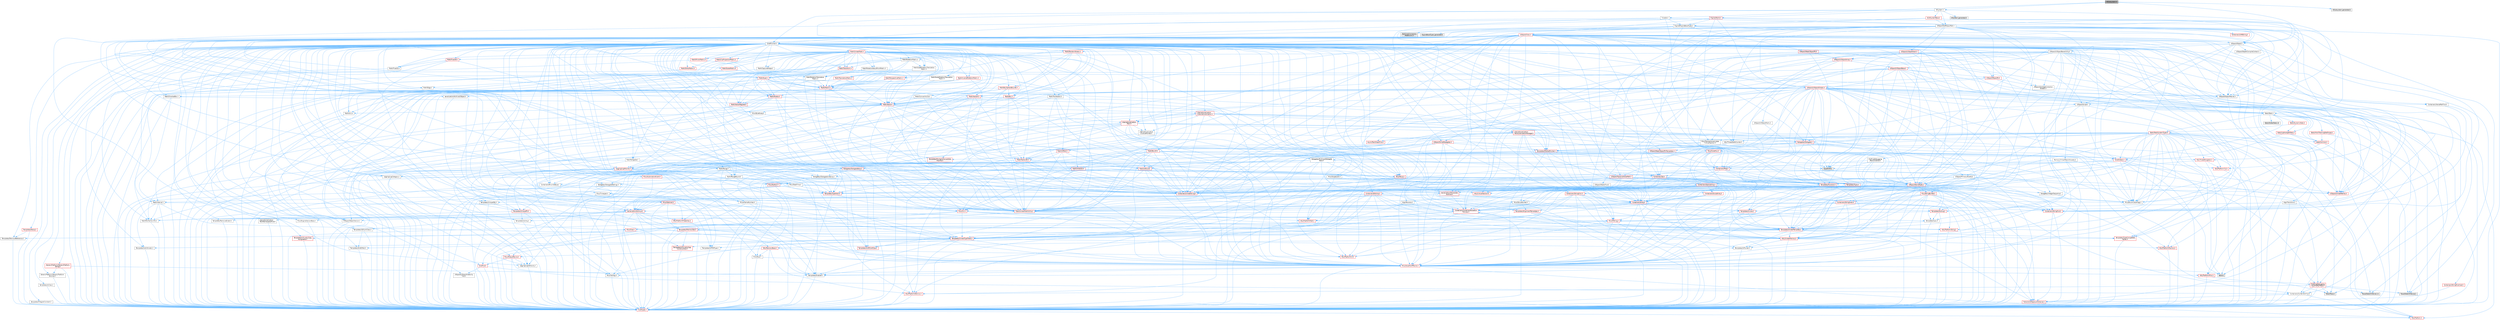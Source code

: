 digraph "AISubsystem.h"
{
 // INTERACTIVE_SVG=YES
 // LATEX_PDF_SIZE
  bgcolor="transparent";
  edge [fontname=Helvetica,fontsize=10,labelfontname=Helvetica,labelfontsize=10];
  node [fontname=Helvetica,fontsize=10,shape=box,height=0.2,width=0.4];
  Node1 [id="Node000001",label="AISubsystem.h",height=0.2,width=0.4,color="gray40", fillcolor="grey60", style="filled", fontcolor="black",tooltip=" "];
  Node1 -> Node2 [id="edge1_Node000001_Node000002",color="steelblue1",style="solid",tooltip=" "];
  Node2 [id="Node000002",label="UObject/Object.h",height=0.2,width=0.4,color="grey40", fillcolor="white", style="filled",URL="$db/dbf/Object_8h.html",tooltip=" "];
  Node2 -> Node3 [id="edge2_Node000002_Node000003",color="steelblue1",style="solid",tooltip=" "];
  Node3 [id="Node000003",label="UObject/Script.h",height=0.2,width=0.4,color="grey40", fillcolor="white", style="filled",URL="$de/dc6/Script_8h.html",tooltip=" "];
  Node3 -> Node4 [id="edge3_Node000003_Node000004",color="steelblue1",style="solid",tooltip=" "];
  Node4 [id="Node000004",label="Delegates/Delegate.h",height=0.2,width=0.4,color="red", fillcolor="#FFF0F0", style="filled",URL="$d4/d80/Delegate_8h.html",tooltip=" "];
  Node4 -> Node5 [id="edge4_Node000004_Node000005",color="steelblue1",style="solid",tooltip=" "];
  Node5 [id="Node000005",label="CoreTypes.h",height=0.2,width=0.4,color="red", fillcolor="#FFF0F0", style="filled",URL="$dc/dec/CoreTypes_8h.html",tooltip=" "];
  Node5 -> Node6 [id="edge5_Node000005_Node000006",color="steelblue1",style="solid",tooltip=" "];
  Node6 [id="Node000006",label="HAL/Platform.h",height=0.2,width=0.4,color="red", fillcolor="#FFF0F0", style="filled",URL="$d9/dd0/Platform_8h.html",tooltip=" "];
  Node4 -> Node19 [id="edge6_Node000004_Node000019",color="steelblue1",style="solid",tooltip=" "];
  Node19 [id="Node000019",label="Misc/AssertionMacros.h",height=0.2,width=0.4,color="red", fillcolor="#FFF0F0", style="filled",URL="$d0/dfa/AssertionMacros_8h.html",tooltip=" "];
  Node19 -> Node5 [id="edge7_Node000019_Node000005",color="steelblue1",style="solid",tooltip=" "];
  Node19 -> Node6 [id="edge8_Node000019_Node000006",color="steelblue1",style="solid",tooltip=" "];
  Node19 -> Node20 [id="edge9_Node000019_Node000020",color="steelblue1",style="solid",tooltip=" "];
  Node20 [id="Node000020",label="HAL/PlatformMisc.h",height=0.2,width=0.4,color="red", fillcolor="#FFF0F0", style="filled",URL="$d0/df5/PlatformMisc_8h.html",tooltip=" "];
  Node20 -> Node5 [id="edge10_Node000020_Node000005",color="steelblue1",style="solid",tooltip=" "];
  Node20 -> Node48 [id="edge11_Node000020_Node000048",color="steelblue1",style="solid",tooltip=" "];
  Node48 [id="Node000048",label="ProfilingDebugging\l/CpuProfilerTrace.h",height=0.2,width=0.4,color="red", fillcolor="#FFF0F0", style="filled",URL="$da/dcb/CpuProfilerTrace_8h.html",tooltip=" "];
  Node48 -> Node5 [id="edge12_Node000048_Node000005",color="steelblue1",style="solid",tooltip=" "];
  Node48 -> Node28 [id="edge13_Node000048_Node000028",color="steelblue1",style="solid",tooltip=" "];
  Node28 [id="Node000028",label="Containers/ContainersFwd.h",height=0.2,width=0.4,color="grey40", fillcolor="white", style="filled",URL="$d4/d0a/ContainersFwd_8h.html",tooltip=" "];
  Node28 -> Node6 [id="edge14_Node000028_Node000006",color="steelblue1",style="solid",tooltip=" "];
  Node28 -> Node5 [id="edge15_Node000028_Node000005",color="steelblue1",style="solid",tooltip=" "];
  Node28 -> Node25 [id="edge16_Node000028_Node000025",color="steelblue1",style="solid",tooltip=" "];
  Node25 [id="Node000025",label="Traits/IsContiguousContainer.h",height=0.2,width=0.4,color="red", fillcolor="#FFF0F0", style="filled",URL="$d5/d3c/IsContiguousContainer_8h.html",tooltip=" "];
  Node25 -> Node5 [id="edge17_Node000025_Node000005",color="steelblue1",style="solid",tooltip=" "];
  Node48 -> Node49 [id="edge18_Node000048_Node000049",color="steelblue1",style="solid",tooltip=" "];
  Node49 [id="Node000049",label="HAL/PlatformAtomics.h",height=0.2,width=0.4,color="red", fillcolor="#FFF0F0", style="filled",URL="$d3/d36/PlatformAtomics_8h.html",tooltip=" "];
  Node49 -> Node5 [id="edge19_Node000049_Node000005",color="steelblue1",style="solid",tooltip=" "];
  Node48 -> Node53 [id="edge20_Node000048_Node000053",color="steelblue1",style="solid",tooltip=" "];
  Node53 [id="Node000053",label="Trace/Detail/Channel.h",height=0.2,width=0.4,color="grey60", fillcolor="#E0E0E0", style="filled",tooltip=" "];
  Node48 -> Node54 [id="edge21_Node000048_Node000054",color="steelblue1",style="solid",tooltip=" "];
  Node54 [id="Node000054",label="Trace/Detail/Channel.inl",height=0.2,width=0.4,color="grey60", fillcolor="#E0E0E0", style="filled",tooltip=" "];
  Node48 -> Node55 [id="edge22_Node000048_Node000055",color="steelblue1",style="solid",tooltip=" "];
  Node55 [id="Node000055",label="Trace/Trace.h",height=0.2,width=0.4,color="grey60", fillcolor="#E0E0E0", style="filled",tooltip=" "];
  Node19 -> Node56 [id="edge23_Node000019_Node000056",color="steelblue1",style="solid",tooltip=" "];
  Node56 [id="Node000056",label="Templates/EnableIf.h",height=0.2,width=0.4,color="grey40", fillcolor="white", style="filled",URL="$d7/d60/EnableIf_8h.html",tooltip=" "];
  Node56 -> Node5 [id="edge24_Node000056_Node000005",color="steelblue1",style="solid",tooltip=" "];
  Node19 -> Node62 [id="edge25_Node000019_Node000062",color="steelblue1",style="solid",tooltip=" "];
  Node62 [id="Node000062",label="Misc/VarArgs.h",height=0.2,width=0.4,color="grey40", fillcolor="white", style="filled",URL="$d5/d6f/VarArgs_8h.html",tooltip=" "];
  Node62 -> Node5 [id="edge26_Node000062_Node000005",color="steelblue1",style="solid",tooltip=" "];
  Node19 -> Node69 [id="edge27_Node000019_Node000069",color="steelblue1",style="solid",tooltip=" "];
  Node69 [id="Node000069",label="atomic",height=0.2,width=0.4,color="grey60", fillcolor="#E0E0E0", style="filled",tooltip=" "];
  Node4 -> Node70 [id="edge28_Node000004_Node000070",color="steelblue1",style="solid",tooltip=" "];
  Node70 [id="Node000070",label="UObject/NameTypes.h",height=0.2,width=0.4,color="red", fillcolor="#FFF0F0", style="filled",URL="$d6/d35/NameTypes_8h.html",tooltip=" "];
  Node70 -> Node5 [id="edge29_Node000070_Node000005",color="steelblue1",style="solid",tooltip=" "];
  Node70 -> Node19 [id="edge30_Node000070_Node000019",color="steelblue1",style="solid",tooltip=" "];
  Node70 -> Node71 [id="edge31_Node000070_Node000071",color="steelblue1",style="solid",tooltip=" "];
  Node71 [id="Node000071",label="HAL/UnrealMemory.h",height=0.2,width=0.4,color="red", fillcolor="#FFF0F0", style="filled",URL="$d9/d96/UnrealMemory_8h.html",tooltip=" "];
  Node71 -> Node5 [id="edge32_Node000071_Node000005",color="steelblue1",style="solid",tooltip=" "];
  Node71 -> Node75 [id="edge33_Node000071_Node000075",color="steelblue1",style="solid",tooltip=" "];
  Node75 [id="Node000075",label="HAL/MemoryBase.h",height=0.2,width=0.4,color="red", fillcolor="#FFF0F0", style="filled",URL="$d6/d9f/MemoryBase_8h.html",tooltip=" "];
  Node75 -> Node5 [id="edge34_Node000075_Node000005",color="steelblue1",style="solid",tooltip=" "];
  Node75 -> Node49 [id="edge35_Node000075_Node000049",color="steelblue1",style="solid",tooltip=" "];
  Node75 -> Node32 [id="edge36_Node000075_Node000032",color="steelblue1",style="solid",tooltip=" "];
  Node32 [id="Node000032",label="HAL/PlatformCrt.h",height=0.2,width=0.4,color="red", fillcolor="#FFF0F0", style="filled",URL="$d8/d75/PlatformCrt_8h.html",tooltip=" "];
  Node75 -> Node76 [id="edge37_Node000075_Node000076",color="steelblue1",style="solid",tooltip=" "];
  Node76 [id="Node000076",label="Misc/Exec.h",height=0.2,width=0.4,color="grey40", fillcolor="white", style="filled",URL="$de/ddb/Exec_8h.html",tooltip=" "];
  Node76 -> Node5 [id="edge38_Node000076_Node000005",color="steelblue1",style="solid",tooltip=" "];
  Node76 -> Node19 [id="edge39_Node000076_Node000019",color="steelblue1",style="solid",tooltip=" "];
  Node75 -> Node77 [id="edge40_Node000075_Node000077",color="steelblue1",style="solid",tooltip=" "];
  Node77 [id="Node000077",label="Misc/OutputDevice.h",height=0.2,width=0.4,color="red", fillcolor="#FFF0F0", style="filled",URL="$d7/d32/OutputDevice_8h.html",tooltip=" "];
  Node77 -> Node27 [id="edge41_Node000077_Node000027",color="steelblue1",style="solid",tooltip=" "];
  Node27 [id="Node000027",label="CoreFwd.h",height=0.2,width=0.4,color="red", fillcolor="#FFF0F0", style="filled",URL="$d1/d1e/CoreFwd_8h.html",tooltip=" "];
  Node27 -> Node5 [id="edge42_Node000027_Node000005",color="steelblue1",style="solid",tooltip=" "];
  Node27 -> Node28 [id="edge43_Node000027_Node000028",color="steelblue1",style="solid",tooltip=" "];
  Node27 -> Node30 [id="edge44_Node000027_Node000030",color="steelblue1",style="solid",tooltip=" "];
  Node30 [id="Node000030",label="UObject/UObjectHierarchy\lFwd.h",height=0.2,width=0.4,color="grey40", fillcolor="white", style="filled",URL="$d3/d13/UObjectHierarchyFwd_8h.html",tooltip=" "];
  Node77 -> Node5 [id="edge45_Node000077_Node000005",color="steelblue1",style="solid",tooltip=" "];
  Node77 -> Node78 [id="edge46_Node000077_Node000078",color="steelblue1",style="solid",tooltip=" "];
  Node78 [id="Node000078",label="Logging/LogVerbosity.h",height=0.2,width=0.4,color="grey40", fillcolor="white", style="filled",URL="$d2/d8f/LogVerbosity_8h.html",tooltip=" "];
  Node78 -> Node5 [id="edge47_Node000078_Node000005",color="steelblue1",style="solid",tooltip=" "];
  Node77 -> Node62 [id="edge48_Node000077_Node000062",color="steelblue1",style="solid",tooltip=" "];
  Node71 -> Node88 [id="edge49_Node000071_Node000088",color="steelblue1",style="solid",tooltip=" "];
  Node88 [id="Node000088",label="HAL/PlatformMemory.h",height=0.2,width=0.4,color="red", fillcolor="#FFF0F0", style="filled",URL="$de/d68/PlatformMemory_8h.html",tooltip=" "];
  Node88 -> Node5 [id="edge50_Node000088_Node000005",color="steelblue1",style="solid",tooltip=" "];
  Node71 -> Node91 [id="edge51_Node000071_Node000091",color="steelblue1",style="solid",tooltip=" "];
  Node91 [id="Node000091",label="Templates/IsPointer.h",height=0.2,width=0.4,color="grey40", fillcolor="white", style="filled",URL="$d7/d05/IsPointer_8h.html",tooltip=" "];
  Node91 -> Node5 [id="edge52_Node000091_Node000005",color="steelblue1",style="solid",tooltip=" "];
  Node70 -> Node92 [id="edge53_Node000070_Node000092",color="steelblue1",style="solid",tooltip=" "];
  Node92 [id="Node000092",label="Templates/UnrealTypeTraits.h",height=0.2,width=0.4,color="red", fillcolor="#FFF0F0", style="filled",URL="$d2/d2d/UnrealTypeTraits_8h.html",tooltip=" "];
  Node92 -> Node5 [id="edge54_Node000092_Node000005",color="steelblue1",style="solid",tooltip=" "];
  Node92 -> Node91 [id="edge55_Node000092_Node000091",color="steelblue1",style="solid",tooltip=" "];
  Node92 -> Node19 [id="edge56_Node000092_Node000019",color="steelblue1",style="solid",tooltip=" "];
  Node92 -> Node84 [id="edge57_Node000092_Node000084",color="steelblue1",style="solid",tooltip=" "];
  Node84 [id="Node000084",label="Templates/AndOrNot.h",height=0.2,width=0.4,color="grey40", fillcolor="white", style="filled",URL="$db/d0a/AndOrNot_8h.html",tooltip=" "];
  Node84 -> Node5 [id="edge58_Node000084_Node000005",color="steelblue1",style="solid",tooltip=" "];
  Node92 -> Node56 [id="edge59_Node000092_Node000056",color="steelblue1",style="solid",tooltip=" "];
  Node92 -> Node93 [id="edge60_Node000092_Node000093",color="steelblue1",style="solid",tooltip=" "];
  Node93 [id="Node000093",label="Templates/IsArithmetic.h",height=0.2,width=0.4,color="grey40", fillcolor="white", style="filled",URL="$d2/d5d/IsArithmetic_8h.html",tooltip=" "];
  Node93 -> Node5 [id="edge61_Node000093_Node000005",color="steelblue1",style="solid",tooltip=" "];
  Node92 -> Node95 [id="edge62_Node000092_Node000095",color="steelblue1",style="solid",tooltip=" "];
  Node95 [id="Node000095",label="Templates/IsPODType.h",height=0.2,width=0.4,color="grey40", fillcolor="white", style="filled",URL="$d7/db1/IsPODType_8h.html",tooltip=" "];
  Node95 -> Node5 [id="edge63_Node000095_Node000005",color="steelblue1",style="solid",tooltip=" "];
  Node92 -> Node96 [id="edge64_Node000092_Node000096",color="steelblue1",style="solid",tooltip=" "];
  Node96 [id="Node000096",label="Templates/IsUECoreType.h",height=0.2,width=0.4,color="red", fillcolor="#FFF0F0", style="filled",URL="$d1/db8/IsUECoreType_8h.html",tooltip=" "];
  Node96 -> Node5 [id="edge65_Node000096_Node000005",color="steelblue1",style="solid",tooltip=" "];
  Node92 -> Node85 [id="edge66_Node000092_Node000085",color="steelblue1",style="solid",tooltip=" "];
  Node85 [id="Node000085",label="Templates/IsTriviallyCopy\lConstructible.h",height=0.2,width=0.4,color="red", fillcolor="#FFF0F0", style="filled",URL="$d3/d78/IsTriviallyCopyConstructible_8h.html",tooltip=" "];
  Node85 -> Node5 [id="edge67_Node000085_Node000005",color="steelblue1",style="solid",tooltip=" "];
  Node70 -> Node97 [id="edge68_Node000070_Node000097",color="steelblue1",style="solid",tooltip=" "];
  Node97 [id="Node000097",label="Templates/UnrealTemplate.h",height=0.2,width=0.4,color="red", fillcolor="#FFF0F0", style="filled",URL="$d4/d24/UnrealTemplate_8h.html",tooltip=" "];
  Node97 -> Node5 [id="edge69_Node000097_Node000005",color="steelblue1",style="solid",tooltip=" "];
  Node97 -> Node91 [id="edge70_Node000097_Node000091",color="steelblue1",style="solid",tooltip=" "];
  Node97 -> Node71 [id="edge71_Node000097_Node000071",color="steelblue1",style="solid",tooltip=" "];
  Node97 -> Node92 [id="edge72_Node000097_Node000092",color="steelblue1",style="solid",tooltip=" "];
  Node97 -> Node100 [id="edge73_Node000097_Node000100",color="steelblue1",style="solid",tooltip=" "];
  Node100 [id="Node000100",label="Templates/RemoveReference.h",height=0.2,width=0.4,color="grey40", fillcolor="white", style="filled",URL="$da/dbe/RemoveReference_8h.html",tooltip=" "];
  Node100 -> Node5 [id="edge74_Node000100_Node000005",color="steelblue1",style="solid",tooltip=" "];
  Node97 -> Node101 [id="edge75_Node000097_Node000101",color="steelblue1",style="solid",tooltip=" "];
  Node101 [id="Node000101",label="Templates/TypeCompatible\lBytes.h",height=0.2,width=0.4,color="red", fillcolor="#FFF0F0", style="filled",URL="$df/d0a/TypeCompatibleBytes_8h.html",tooltip=" "];
  Node101 -> Node5 [id="edge76_Node000101_Node000005",color="steelblue1",style="solid",tooltip=" "];
  Node97 -> Node25 [id="edge77_Node000097_Node000025",color="steelblue1",style="solid",tooltip=" "];
  Node70 -> Node103 [id="edge78_Node000070_Node000103",color="steelblue1",style="solid",tooltip=" "];
  Node103 [id="Node000103",label="Containers/UnrealString.h",height=0.2,width=0.4,color="red", fillcolor="#FFF0F0", style="filled",URL="$d5/dba/UnrealString_8h.html",tooltip=" "];
  Node70 -> Node107 [id="edge79_Node000070_Node000107",color="steelblue1",style="solid",tooltip=" "];
  Node107 [id="Node000107",label="HAL/CriticalSection.h",height=0.2,width=0.4,color="red", fillcolor="#FFF0F0", style="filled",URL="$d6/d90/CriticalSection_8h.html",tooltip=" "];
  Node70 -> Node110 [id="edge80_Node000070_Node000110",color="steelblue1",style="solid",tooltip=" "];
  Node110 [id="Node000110",label="Containers/StringConv.h",height=0.2,width=0.4,color="red", fillcolor="#FFF0F0", style="filled",URL="$d3/ddf/StringConv_8h.html",tooltip=" "];
  Node110 -> Node5 [id="edge81_Node000110_Node000005",color="steelblue1",style="solid",tooltip=" "];
  Node110 -> Node19 [id="edge82_Node000110_Node000019",color="steelblue1",style="solid",tooltip=" "];
  Node110 -> Node111 [id="edge83_Node000110_Node000111",color="steelblue1",style="solid",tooltip=" "];
  Node111 [id="Node000111",label="Containers/ContainerAllocation\lPolicies.h",height=0.2,width=0.4,color="red", fillcolor="#FFF0F0", style="filled",URL="$d7/dff/ContainerAllocationPolicies_8h.html",tooltip=" "];
  Node111 -> Node5 [id="edge84_Node000111_Node000005",color="steelblue1",style="solid",tooltip=" "];
  Node111 -> Node111 [id="edge85_Node000111_Node000111",color="steelblue1",style="solid",tooltip=" "];
  Node111 -> Node113 [id="edge86_Node000111_Node000113",color="steelblue1",style="solid",tooltip=" "];
  Node113 [id="Node000113",label="HAL/PlatformMath.h",height=0.2,width=0.4,color="red", fillcolor="#FFF0F0", style="filled",URL="$dc/d53/PlatformMath_8h.html",tooltip=" "];
  Node113 -> Node5 [id="edge87_Node000113_Node000005",color="steelblue1",style="solid",tooltip=" "];
  Node111 -> Node71 [id="edge88_Node000111_Node000071",color="steelblue1",style="solid",tooltip=" "];
  Node111 -> Node42 [id="edge89_Node000111_Node000042",color="steelblue1",style="solid",tooltip=" "];
  Node42 [id="Node000042",label="Math/NumericLimits.h",height=0.2,width=0.4,color="grey40", fillcolor="white", style="filled",URL="$df/d1b/NumericLimits_8h.html",tooltip=" "];
  Node42 -> Node5 [id="edge90_Node000042_Node000005",color="steelblue1",style="solid",tooltip=" "];
  Node111 -> Node19 [id="edge91_Node000111_Node000019",color="steelblue1",style="solid",tooltip=" "];
  Node111 -> Node122 [id="edge92_Node000111_Node000122",color="steelblue1",style="solid",tooltip=" "];
  Node122 [id="Node000122",label="Templates/MemoryOps.h",height=0.2,width=0.4,color="red", fillcolor="#FFF0F0", style="filled",URL="$db/dea/MemoryOps_8h.html",tooltip=" "];
  Node122 -> Node5 [id="edge93_Node000122_Node000005",color="steelblue1",style="solid",tooltip=" "];
  Node122 -> Node71 [id="edge94_Node000122_Node000071",color="steelblue1",style="solid",tooltip=" "];
  Node122 -> Node86 [id="edge95_Node000122_Node000086",color="steelblue1",style="solid",tooltip=" "];
  Node86 [id="Node000086",label="Templates/IsTriviallyCopy\lAssignable.h",height=0.2,width=0.4,color="red", fillcolor="#FFF0F0", style="filled",URL="$d2/df2/IsTriviallyCopyAssignable_8h.html",tooltip=" "];
  Node86 -> Node5 [id="edge96_Node000086_Node000005",color="steelblue1",style="solid",tooltip=" "];
  Node122 -> Node85 [id="edge97_Node000122_Node000085",color="steelblue1",style="solid",tooltip=" "];
  Node122 -> Node92 [id="edge98_Node000122_Node000092",color="steelblue1",style="solid",tooltip=" "];
  Node111 -> Node101 [id="edge99_Node000111_Node000101",color="steelblue1",style="solid",tooltip=" "];
  Node110 -> Node123 [id="edge100_Node000110_Node000123",color="steelblue1",style="solid",tooltip=" "];
  Node123 [id="Node000123",label="Containers/Array.h",height=0.2,width=0.4,color="red", fillcolor="#FFF0F0", style="filled",URL="$df/dd0/Array_8h.html",tooltip=" "];
  Node123 -> Node5 [id="edge101_Node000123_Node000005",color="steelblue1",style="solid",tooltip=" "];
  Node123 -> Node19 [id="edge102_Node000123_Node000019",color="steelblue1",style="solid",tooltip=" "];
  Node123 -> Node71 [id="edge103_Node000123_Node000071",color="steelblue1",style="solid",tooltip=" "];
  Node123 -> Node92 [id="edge104_Node000123_Node000092",color="steelblue1",style="solid",tooltip=" "];
  Node123 -> Node97 [id="edge105_Node000123_Node000097",color="steelblue1",style="solid",tooltip=" "];
  Node123 -> Node111 [id="edge106_Node000123_Node000111",color="steelblue1",style="solid",tooltip=" "];
  Node123 -> Node130 [id="edge107_Node000123_Node000130",color="steelblue1",style="solid",tooltip=" "];
  Node130 [id="Node000130",label="Serialization/Archive.h",height=0.2,width=0.4,color="red", fillcolor="#FFF0F0", style="filled",URL="$d7/d3b/Archive_8h.html",tooltip=" "];
  Node130 -> Node27 [id="edge108_Node000130_Node000027",color="steelblue1",style="solid",tooltip=" "];
  Node130 -> Node5 [id="edge109_Node000130_Node000005",color="steelblue1",style="solid",tooltip=" "];
  Node130 -> Node131 [id="edge110_Node000130_Node000131",color="steelblue1",style="solid",tooltip=" "];
  Node131 [id="Node000131",label="HAL/PlatformProperties.h",height=0.2,width=0.4,color="red", fillcolor="#FFF0F0", style="filled",URL="$d9/db0/PlatformProperties_8h.html",tooltip=" "];
  Node131 -> Node5 [id="edge111_Node000131_Node000005",color="steelblue1",style="solid",tooltip=" "];
  Node130 -> Node134 [id="edge112_Node000130_Node000134",color="steelblue1",style="solid",tooltip=" "];
  Node134 [id="Node000134",label="Internationalization\l/TextNamespaceFwd.h",height=0.2,width=0.4,color="grey40", fillcolor="white", style="filled",URL="$d8/d97/TextNamespaceFwd_8h.html",tooltip=" "];
  Node134 -> Node5 [id="edge113_Node000134_Node000005",color="steelblue1",style="solid",tooltip=" "];
  Node130 -> Node19 [id="edge114_Node000130_Node000019",color="steelblue1",style="solid",tooltip=" "];
  Node130 -> Node135 [id="edge115_Node000130_Node000135",color="steelblue1",style="solid",tooltip=" "];
  Node135 [id="Node000135",label="Misc/EngineVersionBase.h",height=0.2,width=0.4,color="grey40", fillcolor="white", style="filled",URL="$d5/d2b/EngineVersionBase_8h.html",tooltip=" "];
  Node135 -> Node5 [id="edge116_Node000135_Node000005",color="steelblue1",style="solid",tooltip=" "];
  Node130 -> Node62 [id="edge117_Node000130_Node000062",color="steelblue1",style="solid",tooltip=" "];
  Node130 -> Node56 [id="edge118_Node000130_Node000056",color="steelblue1",style="solid",tooltip=" "];
  Node130 -> Node138 [id="edge119_Node000130_Node000138",color="steelblue1",style="solid",tooltip=" "];
  Node138 [id="Node000138",label="Templates/IsEnumClass.h",height=0.2,width=0.4,color="grey40", fillcolor="white", style="filled",URL="$d7/d15/IsEnumClass_8h.html",tooltip=" "];
  Node138 -> Node5 [id="edge120_Node000138_Node000005",color="steelblue1",style="solid",tooltip=" "];
  Node138 -> Node84 [id="edge121_Node000138_Node000084",color="steelblue1",style="solid",tooltip=" "];
  Node130 -> Node97 [id="edge122_Node000130_Node000097",color="steelblue1",style="solid",tooltip=" "];
  Node130 -> Node139 [id="edge123_Node000130_Node000139",color="steelblue1",style="solid",tooltip=" "];
  Node139 [id="Node000139",label="UObject/ObjectVersion.h",height=0.2,width=0.4,color="grey40", fillcolor="white", style="filled",URL="$da/d63/ObjectVersion_8h.html",tooltip=" "];
  Node139 -> Node5 [id="edge124_Node000139_Node000005",color="steelblue1",style="solid",tooltip=" "];
  Node123 -> Node156 [id="edge125_Node000123_Node000156",color="steelblue1",style="solid",tooltip=" "];
  Node156 [id="Node000156",label="Templates/Invoke.h",height=0.2,width=0.4,color="red", fillcolor="#FFF0F0", style="filled",URL="$d7/deb/Invoke_8h.html",tooltip=" "];
  Node156 -> Node5 [id="edge126_Node000156_Node000005",color="steelblue1",style="solid",tooltip=" "];
  Node156 -> Node97 [id="edge127_Node000156_Node000097",color="steelblue1",style="solid",tooltip=" "];
  Node123 -> Node161 [id="edge128_Node000123_Node000161",color="steelblue1",style="solid",tooltip=" "];
  Node161 [id="Node000161",label="Templates/Less.h",height=0.2,width=0.4,color="grey40", fillcolor="white", style="filled",URL="$de/dc8/Less_8h.html",tooltip=" "];
  Node161 -> Node5 [id="edge129_Node000161_Node000005",color="steelblue1",style="solid",tooltip=" "];
  Node161 -> Node97 [id="edge130_Node000161_Node000097",color="steelblue1",style="solid",tooltip=" "];
  Node123 -> Node169 [id="edge131_Node000123_Node000169",color="steelblue1",style="solid",tooltip=" "];
  Node169 [id="Node000169",label="Templates/Sorting.h",height=0.2,width=0.4,color="red", fillcolor="#FFF0F0", style="filled",URL="$d3/d9e/Sorting_8h.html",tooltip=" "];
  Node169 -> Node5 [id="edge132_Node000169_Node000005",color="steelblue1",style="solid",tooltip=" "];
  Node169 -> Node113 [id="edge133_Node000169_Node000113",color="steelblue1",style="solid",tooltip=" "];
  Node169 -> Node161 [id="edge134_Node000169_Node000161",color="steelblue1",style="solid",tooltip=" "];
  Node123 -> Node173 [id="edge135_Node000123_Node000173",color="steelblue1",style="solid",tooltip=" "];
  Node173 [id="Node000173",label="Templates/AlignmentTemplates.h",height=0.2,width=0.4,color="red", fillcolor="#FFF0F0", style="filled",URL="$dd/d32/AlignmentTemplates_8h.html",tooltip=" "];
  Node173 -> Node5 [id="edge136_Node000173_Node000005",color="steelblue1",style="solid",tooltip=" "];
  Node173 -> Node91 [id="edge137_Node000173_Node000091",color="steelblue1",style="solid",tooltip=" "];
  Node110 -> Node147 [id="edge138_Node000110_Node000147",color="steelblue1",style="solid",tooltip=" "];
  Node147 [id="Node000147",label="Misc/CString.h",height=0.2,width=0.4,color="red", fillcolor="#FFF0F0", style="filled",URL="$d2/d49/CString_8h.html",tooltip=" "];
  Node147 -> Node5 [id="edge139_Node000147_Node000005",color="steelblue1",style="solid",tooltip=" "];
  Node147 -> Node32 [id="edge140_Node000147_Node000032",color="steelblue1",style="solid",tooltip=" "];
  Node147 -> Node73 [id="edge141_Node000147_Node000073",color="steelblue1",style="solid",tooltip=" "];
  Node73 [id="Node000073",label="HAL/PlatformString.h",height=0.2,width=0.4,color="red", fillcolor="#FFF0F0", style="filled",URL="$db/db5/PlatformString_8h.html",tooltip=" "];
  Node73 -> Node5 [id="edge142_Node000073_Node000005",color="steelblue1",style="solid",tooltip=" "];
  Node147 -> Node19 [id="edge143_Node000147_Node000019",color="steelblue1",style="solid",tooltip=" "];
  Node147 -> Node148 [id="edge144_Node000147_Node000148",color="steelblue1",style="solid",tooltip=" "];
  Node148 [id="Node000148",label="Misc/Char.h",height=0.2,width=0.4,color="red", fillcolor="#FFF0F0", style="filled",URL="$d0/d58/Char_8h.html",tooltip=" "];
  Node148 -> Node5 [id="edge145_Node000148_Node000005",color="steelblue1",style="solid",tooltip=" "];
  Node147 -> Node62 [id="edge146_Node000147_Node000062",color="steelblue1",style="solid",tooltip=" "];
  Node110 -> Node174 [id="edge147_Node000110_Node000174",color="steelblue1",style="solid",tooltip=" "];
  Node174 [id="Node000174",label="Templates/IsArray.h",height=0.2,width=0.4,color="grey40", fillcolor="white", style="filled",URL="$d8/d8d/IsArray_8h.html",tooltip=" "];
  Node174 -> Node5 [id="edge148_Node000174_Node000005",color="steelblue1",style="solid",tooltip=" "];
  Node110 -> Node97 [id="edge149_Node000110_Node000097",color="steelblue1",style="solid",tooltip=" "];
  Node110 -> Node92 [id="edge150_Node000110_Node000092",color="steelblue1",style="solid",tooltip=" "];
  Node110 -> Node25 [id="edge151_Node000110_Node000025",color="steelblue1",style="solid",tooltip=" "];
  Node70 -> Node22 [id="edge152_Node000070_Node000022",color="steelblue1",style="solid",tooltip=" "];
  Node22 [id="Node000022",label="Containers/StringFwd.h",height=0.2,width=0.4,color="red", fillcolor="#FFF0F0", style="filled",URL="$df/d37/StringFwd_8h.html",tooltip=" "];
  Node22 -> Node5 [id="edge153_Node000022_Node000005",color="steelblue1",style="solid",tooltip=" "];
  Node22 -> Node25 [id="edge154_Node000022_Node000025",color="steelblue1",style="solid",tooltip=" "];
  Node70 -> Node175 [id="edge155_Node000070_Node000175",color="steelblue1",style="solid",tooltip=" "];
  Node175 [id="Node000175",label="UObject/UnrealNames.h",height=0.2,width=0.4,color="red", fillcolor="#FFF0F0", style="filled",URL="$d8/db1/UnrealNames_8h.html",tooltip=" "];
  Node175 -> Node5 [id="edge156_Node000175_Node000005",color="steelblue1",style="solid",tooltip=" "];
  Node70 -> Node177 [id="edge157_Node000070_Node000177",color="steelblue1",style="solid",tooltip=" "];
  Node177 [id="Node000177",label="Misc/StringBuilder.h",height=0.2,width=0.4,color="red", fillcolor="#FFF0F0", style="filled",URL="$d4/d52/StringBuilder_8h.html",tooltip=" "];
  Node177 -> Node22 [id="edge158_Node000177_Node000022",color="steelblue1",style="solid",tooltip=" "];
  Node177 -> Node178 [id="edge159_Node000177_Node000178",color="steelblue1",style="solid",tooltip=" "];
  Node178 [id="Node000178",label="Containers/StringView.h",height=0.2,width=0.4,color="red", fillcolor="#FFF0F0", style="filled",URL="$dd/dea/StringView_8h.html",tooltip=" "];
  Node178 -> Node5 [id="edge160_Node000178_Node000005",color="steelblue1",style="solid",tooltip=" "];
  Node178 -> Node22 [id="edge161_Node000178_Node000022",color="steelblue1",style="solid",tooltip=" "];
  Node178 -> Node71 [id="edge162_Node000178_Node000071",color="steelblue1",style="solid",tooltip=" "];
  Node178 -> Node42 [id="edge163_Node000178_Node000042",color="steelblue1",style="solid",tooltip=" "];
  Node178 -> Node172 [id="edge164_Node000178_Node000172",color="steelblue1",style="solid",tooltip=" "];
  Node172 [id="Node000172",label="Math/UnrealMathUtility.h",height=0.2,width=0.4,color="red", fillcolor="#FFF0F0", style="filled",URL="$db/db8/UnrealMathUtility_8h.html",tooltip=" "];
  Node172 -> Node5 [id="edge165_Node000172_Node000005",color="steelblue1",style="solid",tooltip=" "];
  Node172 -> Node19 [id="edge166_Node000172_Node000019",color="steelblue1",style="solid",tooltip=" "];
  Node172 -> Node113 [id="edge167_Node000172_Node000113",color="steelblue1",style="solid",tooltip=" "];
  Node178 -> Node146 [id="edge168_Node000178_Node000146",color="steelblue1",style="solid",tooltip=" "];
  Node146 [id="Node000146",label="Misc/Crc.h",height=0.2,width=0.4,color="red", fillcolor="#FFF0F0", style="filled",URL="$d4/dd2/Crc_8h.html",tooltip=" "];
  Node146 -> Node5 [id="edge169_Node000146_Node000005",color="steelblue1",style="solid",tooltip=" "];
  Node146 -> Node73 [id="edge170_Node000146_Node000073",color="steelblue1",style="solid",tooltip=" "];
  Node146 -> Node19 [id="edge171_Node000146_Node000019",color="steelblue1",style="solid",tooltip=" "];
  Node146 -> Node147 [id="edge172_Node000146_Node000147",color="steelblue1",style="solid",tooltip=" "];
  Node146 -> Node148 [id="edge173_Node000146_Node000148",color="steelblue1",style="solid",tooltip=" "];
  Node146 -> Node92 [id="edge174_Node000146_Node000092",color="steelblue1",style="solid",tooltip=" "];
  Node178 -> Node147 [id="edge175_Node000178_Node000147",color="steelblue1",style="solid",tooltip=" "];
  Node178 -> Node97 [id="edge176_Node000178_Node000097",color="steelblue1",style="solid",tooltip=" "];
  Node178 -> Node25 [id="edge177_Node000178_Node000025",color="steelblue1",style="solid",tooltip=" "];
  Node177 -> Node5 [id="edge178_Node000177_Node000005",color="steelblue1",style="solid",tooltip=" "];
  Node177 -> Node73 [id="edge179_Node000177_Node000073",color="steelblue1",style="solid",tooltip=" "];
  Node177 -> Node71 [id="edge180_Node000177_Node000071",color="steelblue1",style="solid",tooltip=" "];
  Node177 -> Node19 [id="edge181_Node000177_Node000019",color="steelblue1",style="solid",tooltip=" "];
  Node177 -> Node147 [id="edge182_Node000177_Node000147",color="steelblue1",style="solid",tooltip=" "];
  Node177 -> Node56 [id="edge183_Node000177_Node000056",color="steelblue1",style="solid",tooltip=" "];
  Node177 -> Node97 [id="edge184_Node000177_Node000097",color="steelblue1",style="solid",tooltip=" "];
  Node177 -> Node92 [id="edge185_Node000177_Node000092",color="steelblue1",style="solid",tooltip=" "];
  Node177 -> Node25 [id="edge186_Node000177_Node000025",color="steelblue1",style="solid",tooltip=" "];
  Node70 -> Node55 [id="edge187_Node000070_Node000055",color="steelblue1",style="solid",tooltip=" "];
  Node4 -> Node183 [id="edge188_Node000004_Node000183",color="steelblue1",style="solid",tooltip=" "];
  Node183 [id="Node000183",label="Templates/SharedPointer.h",height=0.2,width=0.4,color="red", fillcolor="#FFF0F0", style="filled",URL="$d2/d17/SharedPointer_8h.html",tooltip=" "];
  Node183 -> Node5 [id="edge189_Node000183_Node000005",color="steelblue1",style="solid",tooltip=" "];
  Node183 -> Node184 [id="edge190_Node000183_Node000184",color="steelblue1",style="solid",tooltip=" "];
  Node184 [id="Node000184",label="Templates/PointerIsConvertible\lFromTo.h",height=0.2,width=0.4,color="red", fillcolor="#FFF0F0", style="filled",URL="$d6/d65/PointerIsConvertibleFromTo_8h.html",tooltip=" "];
  Node184 -> Node5 [id="edge191_Node000184_Node000005",color="steelblue1",style="solid",tooltip=" "];
  Node183 -> Node19 [id="edge192_Node000183_Node000019",color="steelblue1",style="solid",tooltip=" "];
  Node183 -> Node71 [id="edge193_Node000183_Node000071",color="steelblue1",style="solid",tooltip=" "];
  Node183 -> Node123 [id="edge194_Node000183_Node000123",color="steelblue1",style="solid",tooltip=" "];
  Node183 -> Node185 [id="edge195_Node000183_Node000185",color="steelblue1",style="solid",tooltip=" "];
  Node185 [id="Node000185",label="Containers/Map.h",height=0.2,width=0.4,color="red", fillcolor="#FFF0F0", style="filled",URL="$df/d79/Map_8h.html",tooltip=" "];
  Node185 -> Node5 [id="edge196_Node000185_Node000005",color="steelblue1",style="solid",tooltip=" "];
  Node185 -> Node186 [id="edge197_Node000185_Node000186",color="steelblue1",style="solid",tooltip=" "];
  Node186 [id="Node000186",label="Algo/Reverse.h",height=0.2,width=0.4,color="grey40", fillcolor="white", style="filled",URL="$d5/d93/Reverse_8h.html",tooltip=" "];
  Node186 -> Node5 [id="edge198_Node000186_Node000005",color="steelblue1",style="solid",tooltip=" "];
  Node186 -> Node97 [id="edge199_Node000186_Node000097",color="steelblue1",style="solid",tooltip=" "];
  Node185 -> Node187 [id="edge200_Node000185_Node000187",color="steelblue1",style="solid",tooltip=" "];
  Node187 [id="Node000187",label="Containers/Set.h",height=0.2,width=0.4,color="red", fillcolor="#FFF0F0", style="filled",URL="$d4/d45/Set_8h.html",tooltip=" "];
  Node187 -> Node111 [id="edge201_Node000187_Node000111",color="steelblue1",style="solid",tooltip=" "];
  Node187 -> Node189 [id="edge202_Node000187_Node000189",color="steelblue1",style="solid",tooltip=" "];
  Node189 [id="Node000189",label="Containers/SparseArray.h",height=0.2,width=0.4,color="red", fillcolor="#FFF0F0", style="filled",URL="$d5/dbf/SparseArray_8h.html",tooltip=" "];
  Node189 -> Node5 [id="edge203_Node000189_Node000005",color="steelblue1",style="solid",tooltip=" "];
  Node189 -> Node19 [id="edge204_Node000189_Node000019",color="steelblue1",style="solid",tooltip=" "];
  Node189 -> Node71 [id="edge205_Node000189_Node000071",color="steelblue1",style="solid",tooltip=" "];
  Node189 -> Node92 [id="edge206_Node000189_Node000092",color="steelblue1",style="solid",tooltip=" "];
  Node189 -> Node97 [id="edge207_Node000189_Node000097",color="steelblue1",style="solid",tooltip=" "];
  Node189 -> Node111 [id="edge208_Node000189_Node000111",color="steelblue1",style="solid",tooltip=" "];
  Node189 -> Node161 [id="edge209_Node000189_Node000161",color="steelblue1",style="solid",tooltip=" "];
  Node189 -> Node123 [id="edge210_Node000189_Node000123",color="steelblue1",style="solid",tooltip=" "];
  Node189 -> Node172 [id="edge211_Node000189_Node000172",color="steelblue1",style="solid",tooltip=" "];
  Node189 -> Node190 [id="edge212_Node000189_Node000190",color="steelblue1",style="solid",tooltip=" "];
  Node190 [id="Node000190",label="Containers/ScriptArray.h",height=0.2,width=0.4,color="red", fillcolor="#FFF0F0", style="filled",URL="$dc/daf/ScriptArray_8h.html",tooltip=" "];
  Node190 -> Node5 [id="edge213_Node000190_Node000005",color="steelblue1",style="solid",tooltip=" "];
  Node190 -> Node19 [id="edge214_Node000190_Node000019",color="steelblue1",style="solid",tooltip=" "];
  Node190 -> Node71 [id="edge215_Node000190_Node000071",color="steelblue1",style="solid",tooltip=" "];
  Node190 -> Node111 [id="edge216_Node000190_Node000111",color="steelblue1",style="solid",tooltip=" "];
  Node190 -> Node123 [id="edge217_Node000190_Node000123",color="steelblue1",style="solid",tooltip=" "];
  Node189 -> Node191 [id="edge218_Node000189_Node000191",color="steelblue1",style="solid",tooltip=" "];
  Node191 [id="Node000191",label="Containers/BitArray.h",height=0.2,width=0.4,color="red", fillcolor="#FFF0F0", style="filled",URL="$d1/de4/BitArray_8h.html",tooltip=" "];
  Node191 -> Node111 [id="edge219_Node000191_Node000111",color="steelblue1",style="solid",tooltip=" "];
  Node191 -> Node5 [id="edge220_Node000191_Node000005",color="steelblue1",style="solid",tooltip=" "];
  Node191 -> Node49 [id="edge221_Node000191_Node000049",color="steelblue1",style="solid",tooltip=" "];
  Node191 -> Node71 [id="edge222_Node000191_Node000071",color="steelblue1",style="solid",tooltip=" "];
  Node191 -> Node172 [id="edge223_Node000191_Node000172",color="steelblue1",style="solid",tooltip=" "];
  Node191 -> Node19 [id="edge224_Node000191_Node000019",color="steelblue1",style="solid",tooltip=" "];
  Node191 -> Node44 [id="edge225_Node000191_Node000044",color="steelblue1",style="solid",tooltip=" "];
  Node44 [id="Node000044",label="Misc/EnumClassFlags.h",height=0.2,width=0.4,color="grey40", fillcolor="white", style="filled",URL="$d8/de7/EnumClassFlags_8h.html",tooltip=" "];
  Node191 -> Node130 [id="edge226_Node000191_Node000130",color="steelblue1",style="solid",tooltip=" "];
  Node191 -> Node56 [id="edge227_Node000191_Node000056",color="steelblue1",style="solid",tooltip=" "];
  Node191 -> Node156 [id="edge228_Node000191_Node000156",color="steelblue1",style="solid",tooltip=" "];
  Node191 -> Node97 [id="edge229_Node000191_Node000097",color="steelblue1",style="solid",tooltip=" "];
  Node191 -> Node92 [id="edge230_Node000191_Node000092",color="steelblue1",style="solid",tooltip=" "];
  Node189 -> Node192 [id="edge231_Node000189_Node000192",color="steelblue1",style="solid",tooltip=" "];
  Node192 [id="Node000192",label="Serialization/Structured\lArchive.h",height=0.2,width=0.4,color="red", fillcolor="#FFF0F0", style="filled",URL="$d9/d1e/StructuredArchive_8h.html",tooltip=" "];
  Node192 -> Node123 [id="edge232_Node000192_Node000123",color="steelblue1",style="solid",tooltip=" "];
  Node192 -> Node111 [id="edge233_Node000192_Node000111",color="steelblue1",style="solid",tooltip=" "];
  Node192 -> Node5 [id="edge234_Node000192_Node000005",color="steelblue1",style="solid",tooltip=" "];
  Node192 -> Node130 [id="edge235_Node000192_Node000130",color="steelblue1",style="solid",tooltip=" "];
  Node192 -> Node203 [id="edge236_Node000192_Node000203",color="steelblue1",style="solid",tooltip=" "];
  Node203 [id="Node000203",label="Templates/UniqueObj.h",height=0.2,width=0.4,color="grey40", fillcolor="white", style="filled",URL="$da/d95/UniqueObj_8h.html",tooltip=" "];
  Node203 -> Node5 [id="edge237_Node000203_Node000005",color="steelblue1",style="solid",tooltip=" "];
  Node203 -> Node204 [id="edge238_Node000203_Node000204",color="steelblue1",style="solid",tooltip=" "];
  Node204 [id="Node000204",label="Templates/UniquePtr.h",height=0.2,width=0.4,color="red", fillcolor="#FFF0F0", style="filled",URL="$de/d1a/UniquePtr_8h.html",tooltip=" "];
  Node204 -> Node5 [id="edge239_Node000204_Node000005",color="steelblue1",style="solid",tooltip=" "];
  Node204 -> Node97 [id="edge240_Node000204_Node000097",color="steelblue1",style="solid",tooltip=" "];
  Node204 -> Node174 [id="edge241_Node000204_Node000174",color="steelblue1",style="solid",tooltip=" "];
  Node204 -> Node205 [id="edge242_Node000204_Node000205",color="steelblue1",style="solid",tooltip=" "];
  Node205 [id="Node000205",label="Templates/RemoveExtent.h",height=0.2,width=0.4,color="grey40", fillcolor="white", style="filled",URL="$dc/de9/RemoveExtent_8h.html",tooltip=" "];
  Node205 -> Node5 [id="edge243_Node000205_Node000005",color="steelblue1",style="solid",tooltip=" "];
  Node189 -> Node103 [id="edge244_Node000189_Node000103",color="steelblue1",style="solid",tooltip=" "];
  Node187 -> Node28 [id="edge245_Node000187_Node000028",color="steelblue1",style="solid",tooltip=" "];
  Node187 -> Node172 [id="edge246_Node000187_Node000172",color="steelblue1",style="solid",tooltip=" "];
  Node187 -> Node19 [id="edge247_Node000187_Node000019",color="steelblue1",style="solid",tooltip=" "];
  Node187 -> Node207 [id="edge248_Node000187_Node000207",color="steelblue1",style="solid",tooltip=" "];
  Node207 [id="Node000207",label="Misc/StructBuilder.h",height=0.2,width=0.4,color="grey40", fillcolor="white", style="filled",URL="$d9/db3/StructBuilder_8h.html",tooltip=" "];
  Node207 -> Node5 [id="edge249_Node000207_Node000005",color="steelblue1",style="solid",tooltip=" "];
  Node207 -> Node172 [id="edge250_Node000207_Node000172",color="steelblue1",style="solid",tooltip=" "];
  Node207 -> Node173 [id="edge251_Node000207_Node000173",color="steelblue1",style="solid",tooltip=" "];
  Node187 -> Node192 [id="edge252_Node000187_Node000192",color="steelblue1",style="solid",tooltip=" "];
  Node187 -> Node208 [id="edge253_Node000187_Node000208",color="steelblue1",style="solid",tooltip=" "];
  Node208 [id="Node000208",label="Templates/Function.h",height=0.2,width=0.4,color="red", fillcolor="#FFF0F0", style="filled",URL="$df/df5/Function_8h.html",tooltip=" "];
  Node208 -> Node5 [id="edge254_Node000208_Node000005",color="steelblue1",style="solid",tooltip=" "];
  Node208 -> Node19 [id="edge255_Node000208_Node000019",color="steelblue1",style="solid",tooltip=" "];
  Node208 -> Node71 [id="edge256_Node000208_Node000071",color="steelblue1",style="solid",tooltip=" "];
  Node208 -> Node92 [id="edge257_Node000208_Node000092",color="steelblue1",style="solid",tooltip=" "];
  Node208 -> Node156 [id="edge258_Node000208_Node000156",color="steelblue1",style="solid",tooltip=" "];
  Node208 -> Node97 [id="edge259_Node000208_Node000097",color="steelblue1",style="solid",tooltip=" "];
  Node208 -> Node172 [id="edge260_Node000208_Node000172",color="steelblue1",style="solid",tooltip=" "];
  Node187 -> Node169 [id="edge261_Node000187_Node000169",color="steelblue1",style="solid",tooltip=" "];
  Node187 -> Node145 [id="edge262_Node000187_Node000145",color="steelblue1",style="solid",tooltip=" "];
  Node145 [id="Node000145",label="Templates/TypeHash.h",height=0.2,width=0.4,color="red", fillcolor="#FFF0F0", style="filled",URL="$d1/d62/TypeHash_8h.html",tooltip=" "];
  Node145 -> Node5 [id="edge263_Node000145_Node000005",color="steelblue1",style="solid",tooltip=" "];
  Node145 -> Node146 [id="edge264_Node000145_Node000146",color="steelblue1",style="solid",tooltip=" "];
  Node187 -> Node97 [id="edge265_Node000187_Node000097",color="steelblue1",style="solid",tooltip=" "];
  Node185 -> Node103 [id="edge266_Node000185_Node000103",color="steelblue1",style="solid",tooltip=" "];
  Node185 -> Node19 [id="edge267_Node000185_Node000019",color="steelblue1",style="solid",tooltip=" "];
  Node185 -> Node207 [id="edge268_Node000185_Node000207",color="steelblue1",style="solid",tooltip=" "];
  Node185 -> Node208 [id="edge269_Node000185_Node000208",color="steelblue1",style="solid",tooltip=" "];
  Node185 -> Node169 [id="edge270_Node000185_Node000169",color="steelblue1",style="solid",tooltip=" "];
  Node185 -> Node211 [id="edge271_Node000185_Node000211",color="steelblue1",style="solid",tooltip=" "];
  Node211 [id="Node000211",label="Templates/Tuple.h",height=0.2,width=0.4,color="red", fillcolor="#FFF0F0", style="filled",URL="$d2/d4f/Tuple_8h.html",tooltip=" "];
  Node211 -> Node5 [id="edge272_Node000211_Node000005",color="steelblue1",style="solid",tooltip=" "];
  Node211 -> Node97 [id="edge273_Node000211_Node000097",color="steelblue1",style="solid",tooltip=" "];
  Node211 -> Node212 [id="edge274_Node000211_Node000212",color="steelblue1",style="solid",tooltip=" "];
  Node212 [id="Node000212",label="Delegates/IntegerSequence.h",height=0.2,width=0.4,color="grey40", fillcolor="white", style="filled",URL="$d2/dcc/IntegerSequence_8h.html",tooltip=" "];
  Node212 -> Node5 [id="edge275_Node000212_Node000005",color="steelblue1",style="solid",tooltip=" "];
  Node211 -> Node156 [id="edge276_Node000211_Node000156",color="steelblue1",style="solid",tooltip=" "];
  Node211 -> Node192 [id="edge277_Node000211_Node000192",color="steelblue1",style="solid",tooltip=" "];
  Node211 -> Node145 [id="edge278_Node000211_Node000145",color="steelblue1",style="solid",tooltip=" "];
  Node185 -> Node97 [id="edge279_Node000185_Node000097",color="steelblue1",style="solid",tooltip=" "];
  Node185 -> Node92 [id="edge280_Node000185_Node000092",color="steelblue1",style="solid",tooltip=" "];
  Node183 -> Node214 [id="edge281_Node000183_Node000214",color="steelblue1",style="solid",tooltip=" "];
  Node214 [id="Node000214",label="CoreGlobals.h",height=0.2,width=0.4,color="red", fillcolor="#FFF0F0", style="filled",URL="$d5/d8c/CoreGlobals_8h.html",tooltip=" "];
  Node214 -> Node103 [id="edge282_Node000214_Node000103",color="steelblue1",style="solid",tooltip=" "];
  Node214 -> Node5 [id="edge283_Node000214_Node000005",color="steelblue1",style="solid",tooltip=" "];
  Node214 -> Node215 [id="edge284_Node000214_Node000215",color="steelblue1",style="solid",tooltip=" "];
  Node215 [id="Node000215",label="HAL/PlatformTLS.h",height=0.2,width=0.4,color="red", fillcolor="#FFF0F0", style="filled",URL="$d0/def/PlatformTLS_8h.html",tooltip=" "];
  Node215 -> Node5 [id="edge285_Node000215_Node000005",color="steelblue1",style="solid",tooltip=" "];
  Node214 -> Node218 [id="edge286_Node000214_Node000218",color="steelblue1",style="solid",tooltip=" "];
  Node218 [id="Node000218",label="Logging/LogMacros.h",height=0.2,width=0.4,color="red", fillcolor="#FFF0F0", style="filled",URL="$d0/d16/LogMacros_8h.html",tooltip=" "];
  Node218 -> Node103 [id="edge287_Node000218_Node000103",color="steelblue1",style="solid",tooltip=" "];
  Node218 -> Node5 [id="edge288_Node000218_Node000005",color="steelblue1",style="solid",tooltip=" "];
  Node218 -> Node219 [id="edge289_Node000218_Node000219",color="steelblue1",style="solid",tooltip=" "];
  Node219 [id="Node000219",label="Logging/LogCategory.h",height=0.2,width=0.4,color="grey40", fillcolor="white", style="filled",URL="$d9/d36/LogCategory_8h.html",tooltip=" "];
  Node219 -> Node5 [id="edge290_Node000219_Node000005",color="steelblue1",style="solid",tooltip=" "];
  Node219 -> Node78 [id="edge291_Node000219_Node000078",color="steelblue1",style="solid",tooltip=" "];
  Node219 -> Node70 [id="edge292_Node000219_Node000070",color="steelblue1",style="solid",tooltip=" "];
  Node218 -> Node78 [id="edge293_Node000218_Node000078",color="steelblue1",style="solid",tooltip=" "];
  Node218 -> Node19 [id="edge294_Node000218_Node000019",color="steelblue1",style="solid",tooltip=" "];
  Node218 -> Node62 [id="edge295_Node000218_Node000062",color="steelblue1",style="solid",tooltip=" "];
  Node218 -> Node56 [id="edge296_Node000218_Node000056",color="steelblue1",style="solid",tooltip=" "];
  Node214 -> Node44 [id="edge297_Node000214_Node000044",color="steelblue1",style="solid",tooltip=" "];
  Node214 -> Node77 [id="edge298_Node000214_Node000077",color="steelblue1",style="solid",tooltip=" "];
  Node214 -> Node48 [id="edge299_Node000214_Node000048",color="steelblue1",style="solid",tooltip=" "];
  Node214 -> Node70 [id="edge300_Node000214_Node000070",color="steelblue1",style="solid",tooltip=" "];
  Node214 -> Node69 [id="edge301_Node000214_Node000069",color="steelblue1",style="solid",tooltip=" "];
  Node4 -> Node226 [id="edge302_Node000004_Node000226",color="steelblue1",style="solid",tooltip=" "];
  Node226 [id="Node000226",label="UObject/WeakObjectPtrTemplates.h",height=0.2,width=0.4,color="red", fillcolor="#FFF0F0", style="filled",URL="$d8/d3b/WeakObjectPtrTemplates_8h.html",tooltip=" "];
  Node226 -> Node5 [id="edge303_Node000226_Node000005",color="steelblue1",style="solid",tooltip=" "];
  Node226 -> Node185 [id="edge304_Node000226_Node000185",color="steelblue1",style="solid",tooltip=" "];
  Node4 -> Node229 [id="edge305_Node000004_Node000229",color="steelblue1",style="solid",tooltip=" "];
  Node229 [id="Node000229",label="Delegates/MulticastDelegate\lBase.h",height=0.2,width=0.4,color="grey40", fillcolor="white", style="filled",URL="$db/d16/MulticastDelegateBase_8h.html",tooltip=" "];
  Node229 -> Node224 [id="edge306_Node000229_Node000224",color="steelblue1",style="solid",tooltip=" "];
  Node224 [id="Node000224",label="AutoRTFM.h",height=0.2,width=0.4,color="grey60", fillcolor="#E0E0E0", style="filled",tooltip=" "];
  Node229 -> Node5 [id="edge307_Node000229_Node000005",color="steelblue1",style="solid",tooltip=" "];
  Node229 -> Node111 [id="edge308_Node000229_Node000111",color="steelblue1",style="solid",tooltip=" "];
  Node229 -> Node123 [id="edge309_Node000229_Node000123",color="steelblue1",style="solid",tooltip=" "];
  Node229 -> Node172 [id="edge310_Node000229_Node000172",color="steelblue1",style="solid",tooltip=" "];
  Node229 -> Node230 [id="edge311_Node000229_Node000230",color="steelblue1",style="solid",tooltip=" "];
  Node230 [id="Node000230",label="Delegates/IDelegateInstance.h",height=0.2,width=0.4,color="grey40", fillcolor="white", style="filled",URL="$d2/d10/IDelegateInstance_8h.html",tooltip=" "];
  Node230 -> Node5 [id="edge312_Node000230_Node000005",color="steelblue1",style="solid",tooltip=" "];
  Node230 -> Node145 [id="edge313_Node000230_Node000145",color="steelblue1",style="solid",tooltip=" "];
  Node230 -> Node70 [id="edge314_Node000230_Node000070",color="steelblue1",style="solid",tooltip=" "];
  Node230 -> Node231 [id="edge315_Node000230_Node000231",color="steelblue1",style="solid",tooltip=" "];
  Node231 [id="Node000231",label="Delegates/DelegateSettings.h",height=0.2,width=0.4,color="grey40", fillcolor="white", style="filled",URL="$d0/d97/DelegateSettings_8h.html",tooltip=" "];
  Node231 -> Node5 [id="edge316_Node000231_Node000005",color="steelblue1",style="solid",tooltip=" "];
  Node229 -> Node232 [id="edge317_Node000229_Node000232",color="steelblue1",style="solid",tooltip=" "];
  Node232 [id="Node000232",label="Delegates/DelegateBase.h",height=0.2,width=0.4,color="red", fillcolor="#FFF0F0", style="filled",URL="$da/d67/DelegateBase_8h.html",tooltip=" "];
  Node232 -> Node5 [id="edge318_Node000232_Node000005",color="steelblue1",style="solid",tooltip=" "];
  Node232 -> Node111 [id="edge319_Node000232_Node000111",color="steelblue1",style="solid",tooltip=" "];
  Node232 -> Node172 [id="edge320_Node000232_Node000172",color="steelblue1",style="solid",tooltip=" "];
  Node232 -> Node70 [id="edge321_Node000232_Node000070",color="steelblue1",style="solid",tooltip=" "];
  Node232 -> Node231 [id="edge322_Node000232_Node000231",color="steelblue1",style="solid",tooltip=" "];
  Node232 -> Node230 [id="edge323_Node000232_Node000230",color="steelblue1",style="solid",tooltip=" "];
  Node4 -> Node212 [id="edge324_Node000004_Node000212",color="steelblue1",style="solid",tooltip=" "];
  Node4 -> Node224 [id="edge325_Node000004_Node000224",color="steelblue1",style="solid",tooltip=" "];
  Node3 -> Node244 [id="edge326_Node000003_Node000244",color="steelblue1",style="solid",tooltip=" "];
  Node244 [id="Node000244",label="HAL/ThreadSingleton.h",height=0.2,width=0.4,color="red", fillcolor="#FFF0F0", style="filled",URL="$d0/dd5/ThreadSingleton_8h.html",tooltip=" "];
  Node244 -> Node5 [id="edge327_Node000244_Node000005",color="steelblue1",style="solid",tooltip=" "];
  Node244 -> Node208 [id="edge328_Node000244_Node000208",color="steelblue1",style="solid",tooltip=" "];
  Node244 -> Node215 [id="edge329_Node000244_Node000215",color="steelblue1",style="solid",tooltip=" "];
  Node3 -> Node246 [id="edge330_Node000003_Node000246",color="steelblue1",style="solid",tooltip=" "];
  Node246 [id="Node000246",label="Stats/Stats.h",height=0.2,width=0.4,color="grey40", fillcolor="white", style="filled",URL="$dc/d09/Stats_8h.html",tooltip=" "];
  Node246 -> Node214 [id="edge331_Node000246_Node000214",color="steelblue1",style="solid",tooltip=" "];
  Node246 -> Node5 [id="edge332_Node000246_Node000005",color="steelblue1",style="solid",tooltip=" "];
  Node246 -> Node247 [id="edge333_Node000246_Node000247",color="steelblue1",style="solid",tooltip=" "];
  Node247 [id="Node000247",label="StatsCommon.h",height=0.2,width=0.4,color="red", fillcolor="#FFF0F0", style="filled",URL="$df/d16/StatsCommon_8h.html",tooltip=" "];
  Node247 -> Node5 [id="edge334_Node000247_Node000005",color="steelblue1",style="solid",tooltip=" "];
  Node247 -> Node44 [id="edge335_Node000247_Node000044",color="steelblue1",style="solid",tooltip=" "];
  Node246 -> Node248 [id="edge336_Node000246_Node000248",color="steelblue1",style="solid",tooltip=" "];
  Node248 [id="Node000248",label="Stats/DynamicStats.h",height=0.2,width=0.4,color="red", fillcolor="#FFF0F0", style="filled",URL="$dc/d24/DynamicStats_8h.html",tooltip=" "];
  Node248 -> Node249 [id="edge337_Node000248_Node000249",color="steelblue1",style="solid",tooltip=" "];
  Node249 [id="Node000249",label="Stats/LightweightStats.h",height=0.2,width=0.4,color="red", fillcolor="#FFF0F0", style="filled",URL="$d5/d66/LightweightStats_8h.html",tooltip=" "];
  Node249 -> Node5 [id="edge338_Node000249_Node000005",color="steelblue1",style="solid",tooltip=" "];
  Node249 -> Node214 [id="edge339_Node000249_Node000214",color="steelblue1",style="solid",tooltip=" "];
  Node249 -> Node247 [id="edge340_Node000249_Node000247",color="steelblue1",style="solid",tooltip=" "];
  Node248 -> Node250 [id="edge341_Node000248_Node000250",color="steelblue1",style="solid",tooltip=" "];
  Node250 [id="Node000250",label="Stats/StatsSystemTypes.h",height=0.2,width=0.4,color="red", fillcolor="#FFF0F0", style="filled",URL="$d1/d5a/StatsSystemTypes_8h.html",tooltip=" "];
  Node250 -> Node123 [id="edge342_Node000250_Node000123",color="steelblue1",style="solid",tooltip=" "];
  Node250 -> Node111 [id="edge343_Node000250_Node000111",color="steelblue1",style="solid",tooltip=" "];
  Node250 -> Node103 [id="edge344_Node000250_Node000103",color="steelblue1",style="solid",tooltip=" "];
  Node250 -> Node214 [id="edge345_Node000250_Node000214",color="steelblue1",style="solid",tooltip=" "];
  Node250 -> Node5 [id="edge346_Node000250_Node000005",color="steelblue1",style="solid",tooltip=" "];
  Node250 -> Node4 [id="edge347_Node000250_Node000004",color="steelblue1",style="solid",tooltip=" "];
  Node250 -> Node32 [id="edge348_Node000250_Node000032",color="steelblue1",style="solid",tooltip=" "];
  Node250 -> Node88 [id="edge349_Node000250_Node000088",color="steelblue1",style="solid",tooltip=" "];
  Node250 -> Node20 [id="edge350_Node000250_Node000020",color="steelblue1",style="solid",tooltip=" "];
  Node250 -> Node215 [id="edge351_Node000250_Node000215",color="steelblue1",style="solid",tooltip=" "];
  Node250 -> Node80 [id="edge352_Node000250_Node000080",color="steelblue1",style="solid",tooltip=" "];
  Node80 [id="Node000080",label="HAL/ThreadSafeCounter.h",height=0.2,width=0.4,color="grey40", fillcolor="white", style="filled",URL="$dc/dc9/ThreadSafeCounter_8h.html",tooltip=" "];
  Node80 -> Node5 [id="edge353_Node000080_Node000005",color="steelblue1",style="solid",tooltip=" "];
  Node80 -> Node49 [id="edge354_Node000080_Node000049",color="steelblue1",style="solid",tooltip=" "];
  Node250 -> Node71 [id="edge355_Node000250_Node000071",color="steelblue1",style="solid",tooltip=" "];
  Node250 -> Node42 [id="edge356_Node000250_Node000042",color="steelblue1",style="solid",tooltip=" "];
  Node250 -> Node19 [id="edge357_Node000250_Node000019",color="steelblue1",style="solid",tooltip=" "];
  Node250 -> Node147 [id="edge358_Node000250_Node000147",color="steelblue1",style="solid",tooltip=" "];
  Node250 -> Node44 [id="edge359_Node000250_Node000044",color="steelblue1",style="solid",tooltip=" "];
  Node250 -> Node238 [id="edge360_Node000250_Node000238",color="steelblue1",style="solid",tooltip=" "];
  Node238 [id="Node000238",label="Misc/TransactionallySafe\lCriticalSection.h",height=0.2,width=0.4,color="grey40", fillcolor="white", style="filled",URL="$da/d63/TransactionallySafeCriticalSection_8h.html",tooltip=" "];
  Node238 -> Node107 [id="edge361_Node000238_Node000107",color="steelblue1",style="solid",tooltip=" "];
  Node238 -> Node224 [id="edge362_Node000238_Node000224",color="steelblue1",style="solid",tooltip=" "];
  Node238 -> Node183 [id="edge363_Node000238_Node000183",color="steelblue1",style="solid",tooltip=" "];
  Node250 -> Node48 [id="edge364_Node000250_Node000048",color="steelblue1",style="solid",tooltip=" "];
  Node250 -> Node247 [id="edge365_Node000250_Node000247",color="steelblue1",style="solid",tooltip=" "];
  Node250 -> Node183 [id="edge366_Node000250_Node000183",color="steelblue1",style="solid",tooltip=" "];
  Node250 -> Node101 [id="edge367_Node000250_Node000101",color="steelblue1",style="solid",tooltip=" "];
  Node250 -> Node204 [id="edge368_Node000250_Node000204",color="steelblue1",style="solid",tooltip=" "];
  Node250 -> Node97 [id="edge369_Node000250_Node000097",color="steelblue1",style="solid",tooltip=" "];
  Node250 -> Node53 [id="edge370_Node000250_Node000053",color="steelblue1",style="solid",tooltip=" "];
  Node250 -> Node54 [id="edge371_Node000250_Node000054",color="steelblue1",style="solid",tooltip=" "];
  Node250 -> Node55 [id="edge372_Node000250_Node000055",color="steelblue1",style="solid",tooltip=" "];
  Node250 -> Node70 [id="edge373_Node000250_Node000070",color="steelblue1",style="solid",tooltip=" "];
  Node250 -> Node175 [id="edge374_Node000250_Node000175",color="steelblue1",style="solid",tooltip=" "];
  Node246 -> Node270 [id="edge375_Node000246_Node000270",color="steelblue1",style="solid",tooltip=" "];
  Node270 [id="Node000270",label="Stats/HitchTrackingStatScope.h",height=0.2,width=0.4,color="red", fillcolor="#FFF0F0", style="filled",URL="$d2/d93/HitchTrackingStatScope_8h.html",tooltip=" "];
  Node270 -> Node5 [id="edge376_Node000270_Node000005",color="steelblue1",style="solid",tooltip=" "];
  Node270 -> Node247 [id="edge377_Node000270_Node000247",color="steelblue1",style="solid",tooltip=" "];
  Node246 -> Node249 [id="edge378_Node000246_Node000249",color="steelblue1",style="solid",tooltip=" "];
  Node246 -> Node250 [id="edge379_Node000246_Node000250",color="steelblue1",style="solid",tooltip=" "];
  Node246 -> Node271 [id="edge380_Node000246_Node000271",color="steelblue1",style="solid",tooltip=" "];
  Node271 [id="Node000271",label="Stats/GlobalStats.inl",height=0.2,width=0.4,color="grey60", fillcolor="#E0E0E0", style="filled",tooltip=" "];
  Node3 -> Node44 [id="edge381_Node000003_Node000044",color="steelblue1",style="solid",tooltip=" "];
  Node3 -> Node272 [id="edge382_Node000003_Node000272",color="steelblue1",style="solid",tooltip=" "];
  Node272 [id="Node000272",label="Misc/CoreMisc.h",height=0.2,width=0.4,color="red", fillcolor="#FFF0F0", style="filled",URL="$d8/d97/CoreMisc_8h.html",tooltip=" "];
  Node272 -> Node123 [id="edge383_Node000272_Node000123",color="steelblue1",style="solid",tooltip=" "];
  Node272 -> Node111 [id="edge384_Node000272_Node000111",color="steelblue1",style="solid",tooltip=" "];
  Node272 -> Node185 [id="edge385_Node000272_Node000185",color="steelblue1",style="solid",tooltip=" "];
  Node272 -> Node103 [id="edge386_Node000272_Node000103",color="steelblue1",style="solid",tooltip=" "];
  Node272 -> Node214 [id="edge387_Node000272_Node000214",color="steelblue1",style="solid",tooltip=" "];
  Node272 -> Node5 [id="edge388_Node000272_Node000005",color="steelblue1",style="solid",tooltip=" "];
  Node272 -> Node131 [id="edge389_Node000272_Node000131",color="steelblue1",style="solid",tooltip=" "];
  Node272 -> Node244 [id="edge390_Node000272_Node000244",color="steelblue1",style="solid",tooltip=" "];
  Node272 -> Node78 [id="edge391_Node000272_Node000078",color="steelblue1",style="solid",tooltip=" "];
  Node272 -> Node273 [id="edge392_Node000272_Node000273",color="steelblue1",style="solid",tooltip=" "];
  Node273 [id="Node000273",label="Math/IntPoint.h",height=0.2,width=0.4,color="red", fillcolor="#FFF0F0", style="filled",URL="$d3/df7/IntPoint_8h.html",tooltip=" "];
  Node273 -> Node5 [id="edge393_Node000273_Node000005",color="steelblue1",style="solid",tooltip=" "];
  Node273 -> Node19 [id="edge394_Node000273_Node000019",color="steelblue1",style="solid",tooltip=" "];
  Node273 -> Node264 [id="edge395_Node000273_Node000264",color="steelblue1",style="solid",tooltip=" "];
  Node264 [id="Node000264",label="Misc/Parse.h",height=0.2,width=0.4,color="red", fillcolor="#FFF0F0", style="filled",URL="$dc/d71/Parse_8h.html",tooltip=" "];
  Node264 -> Node22 [id="edge396_Node000264_Node000022",color="steelblue1",style="solid",tooltip=" "];
  Node264 -> Node103 [id="edge397_Node000264_Node000103",color="steelblue1",style="solid",tooltip=" "];
  Node264 -> Node5 [id="edge398_Node000264_Node000005",color="steelblue1",style="solid",tooltip=" "];
  Node264 -> Node32 [id="edge399_Node000264_Node000032",color="steelblue1",style="solid",tooltip=" "];
  Node264 -> Node44 [id="edge400_Node000264_Node000044",color="steelblue1",style="solid",tooltip=" "];
  Node264 -> Node208 [id="edge401_Node000264_Node000208",color="steelblue1",style="solid",tooltip=" "];
  Node273 -> Node172 [id="edge402_Node000273_Node000172",color="steelblue1",style="solid",tooltip=" "];
  Node273 -> Node103 [id="edge403_Node000273_Node000103",color="steelblue1",style="solid",tooltip=" "];
  Node273 -> Node192 [id="edge404_Node000273_Node000192",color="steelblue1",style="solid",tooltip=" "];
  Node273 -> Node145 [id="edge405_Node000273_Node000145",color="steelblue1",style="solid",tooltip=" "];
  Node272 -> Node76 [id="edge406_Node000272_Node000076",color="steelblue1",style="solid",tooltip=" "];
  Node272 -> Node208 [id="edge407_Node000272_Node000208",color="steelblue1",style="solid",tooltip=" "];
  Node272 -> Node70 [id="edge408_Node000272_Node000070",color="steelblue1",style="solid",tooltip=" "];
  Node3 -> Node275 [id="edge409_Node000003_Node000275",color="steelblue1",style="solid",tooltip=" "];
  Node275 [id="Node000275",label="Memory/VirtualStackAllocator.h",height=0.2,width=0.4,color="grey40", fillcolor="white", style="filled",URL="$d0/d0c/VirtualStackAllocator_8h.html",tooltip=" "];
  Node275 -> Node6 [id="edge410_Node000275_Node000006",color="steelblue1",style="solid",tooltip=" "];
  Node275 -> Node32 [id="edge411_Node000275_Node000032",color="steelblue1",style="solid",tooltip=" "];
  Node275 -> Node88 [id="edge412_Node000275_Node000088",color="steelblue1",style="solid",tooltip=" "];
  Node275 -> Node19 [id="edge413_Node000275_Node000019",color="steelblue1",style="solid",tooltip=" "];
  Node275 -> Node224 [id="edge414_Node000275_Node000224",color="steelblue1",style="solid",tooltip=" "];
  Node2 -> Node276 [id="edge415_Node000002_Node000276",color="steelblue1",style="solid",tooltip=" "];
  Node276 [id="Node000276",label="UObject/ObjectMacros.h",height=0.2,width=0.4,color="grey40", fillcolor="white", style="filled",URL="$d8/d8d/ObjectMacros_8h.html",tooltip=" "];
  Node276 -> Node44 [id="edge416_Node000276_Node000044",color="steelblue1",style="solid",tooltip=" "];
  Node276 -> Node3 [id="edge417_Node000276_Node000003",color="steelblue1",style="solid",tooltip=" "];
  Node2 -> Node277 [id="edge418_Node000002_Node000277",color="steelblue1",style="solid",tooltip=" "];
  Node277 [id="Node000277",label="UObject/UObjectBaseUtility.h",height=0.2,width=0.4,color="grey40", fillcolor="white", style="filled",URL="$d2/df9/UObjectBaseUtility_8h.html",tooltip=" "];
  Node277 -> Node22 [id="edge419_Node000277_Node000022",color="steelblue1",style="solid",tooltip=" "];
  Node277 -> Node103 [id="edge420_Node000277_Node000103",color="steelblue1",style="solid",tooltip=" "];
  Node277 -> Node278 [id="edge421_Node000277_Node000278",color="steelblue1",style="solid",tooltip=" "];
  Node278 [id="Node000278",label="Containers/VersePathFwd.h",height=0.2,width=0.4,color="grey40", fillcolor="white", style="filled",URL="$d0/d99/VersePathFwd_8h.html",tooltip=" "];
  Node278 -> Node5 [id="edge422_Node000278_Node000005",color="steelblue1",style="solid",tooltip=" "];
  Node278 -> Node22 [id="edge423_Node000278_Node000022",color="steelblue1",style="solid",tooltip=" "];
  Node277 -> Node113 [id="edge424_Node000277_Node000113",color="steelblue1",style="solid",tooltip=" "];
  Node277 -> Node19 [id="edge425_Node000277_Node000019",color="steelblue1",style="solid",tooltip=" "];
  Node277 -> Node44 [id="edge426_Node000277_Node000044",color="steelblue1",style="solid",tooltip=" "];
  Node277 -> Node48 [id="edge427_Node000277_Node000048",color="steelblue1",style="solid",tooltip=" "];
  Node277 -> Node246 [id="edge428_Node000277_Node000246",color="steelblue1",style="solid",tooltip=" "];
  Node277 -> Node247 [id="edge429_Node000277_Node000247",color="steelblue1",style="solid",tooltip=" "];
  Node277 -> Node53 [id="edge430_Node000277_Node000053",color="steelblue1",style="solid",tooltip=" "];
  Node277 -> Node54 [id="edge431_Node000277_Node000054",color="steelblue1",style="solid",tooltip=" "];
  Node277 -> Node55 [id="edge432_Node000277_Node000055",color="steelblue1",style="solid",tooltip=" "];
  Node277 -> Node279 [id="edge433_Node000277_Node000279",color="steelblue1",style="solid",tooltip=" "];
  Node279 [id="Node000279",label="UObject/GarbageCollection\lGlobals.h",height=0.2,width=0.4,color="grey40", fillcolor="white", style="filled",URL="$d2/d24/GarbageCollectionGlobals_8h.html",tooltip=" "];
  Node279 -> Node276 [id="edge434_Node000279_Node000276",color="steelblue1",style="solid",tooltip=" "];
  Node277 -> Node70 [id="edge435_Node000277_Node000070",color="steelblue1",style="solid",tooltip=" "];
  Node277 -> Node139 [id="edge436_Node000277_Node000139",color="steelblue1",style="solid",tooltip=" "];
  Node277 -> Node280 [id="edge437_Node000277_Node000280",color="steelblue1",style="solid",tooltip=" "];
  Node280 [id="Node000280",label="UObject/UObjectArray.h",height=0.2,width=0.4,color="red", fillcolor="#FFF0F0", style="filled",URL="$d1/dc1/UObjectArray_8h.html",tooltip=" "];
  Node280 -> Node224 [id="edge438_Node000280_Node000224",color="steelblue1",style="solid",tooltip=" "];
  Node280 -> Node80 [id="edge439_Node000280_Node000080",color="steelblue1",style="solid",tooltip=" "];
  Node280 -> Node235 [id="edge440_Node000280_Node000235",color="steelblue1",style="solid",tooltip=" "];
  Node235 [id="Node000235",label="Misc/ScopeLock.h",height=0.2,width=0.4,color="grey40", fillcolor="white", style="filled",URL="$de/d73/ScopeLock_8h.html",tooltip=" "];
  Node235 -> Node5 [id="edge441_Node000235_Node000005",color="steelblue1",style="solid",tooltip=" "];
  Node235 -> Node19 [id="edge442_Node000235_Node000019",color="steelblue1",style="solid",tooltip=" "];
  Node235 -> Node236 [id="edge443_Node000235_Node000236",color="steelblue1",style="solid",tooltip=" "];
  Node236 [id="Node000236",label="Misc/NotNull.h",height=0.2,width=0.4,color="red", fillcolor="#FFF0F0", style="filled",URL="$df/dcc/Misc_2NotNull_8h.html",tooltip=" "];
  Node236 -> Node5 [id="edge444_Node000236_Node000005",color="steelblue1",style="solid",tooltip=" "];
  Node236 -> Node145 [id="edge445_Node000236_Node000145",color="steelblue1",style="solid",tooltip=" "];
  Node235 -> Node107 [id="edge446_Node000235_Node000107",color="steelblue1",style="solid",tooltip=" "];
  Node280 -> Node238 [id="edge447_Node000280_Node000238",color="steelblue1",style="solid",tooltip=" "];
  Node280 -> Node279 [id="edge448_Node000280_Node000279",color="steelblue1",style="solid",tooltip=" "];
  Node280 -> Node281 [id="edge449_Node000280_Node000281",color="steelblue1",style="solid",tooltip=" "];
  Node281 [id="Node000281",label="UObject/UObjectBase.h",height=0.2,width=0.4,color="red", fillcolor="#FFF0F0", style="filled",URL="$df/d4a/UObjectBase_8h.html",tooltip=" "];
  Node281 -> Node185 [id="edge450_Node000281_Node000185",color="steelblue1",style="solid",tooltip=" "];
  Node281 -> Node103 [id="edge451_Node000281_Node000103",color="steelblue1",style="solid",tooltip=" "];
  Node281 -> Node49 [id="edge452_Node000281_Node000049",color="steelblue1",style="solid",tooltip=" "];
  Node281 -> Node113 [id="edge453_Node000281_Node000113",color="steelblue1",style="solid",tooltip=" "];
  Node281 -> Node19 [id="edge454_Node000281_Node000019",color="steelblue1",style="solid",tooltip=" "];
  Node281 -> Node246 [id="edge455_Node000281_Node000246",color="steelblue1",style="solid",tooltip=" "];
  Node281 -> Node70 [id="edge456_Node000281_Node000070",color="steelblue1",style="solid",tooltip=" "];
  Node281 -> Node276 [id="edge457_Node000281_Node000276",color="steelblue1",style="solid",tooltip=" "];
  Node281 -> Node283 [id="edge458_Node000281_Node000283",color="steelblue1",style="solid",tooltip=" "];
  Node283 [id="Node000283",label="UObject/UObjectGlobals.h",height=0.2,width=0.4,color="red", fillcolor="#FFF0F0", style="filled",URL="$d0/da9/UObjectGlobals_8h.html",tooltip=" "];
  Node283 -> Node123 [id="edge459_Node000283_Node000123",color="steelblue1",style="solid",tooltip=" "];
  Node283 -> Node111 [id="edge460_Node000283_Node000111",color="steelblue1",style="solid",tooltip=" "];
  Node283 -> Node28 [id="edge461_Node000283_Node000028",color="steelblue1",style="solid",tooltip=" "];
  Node283 -> Node185 [id="edge462_Node000283_Node000185",color="steelblue1",style="solid",tooltip=" "];
  Node283 -> Node187 [id="edge463_Node000283_Node000187",color="steelblue1",style="solid",tooltip=" "];
  Node283 -> Node189 [id="edge464_Node000283_Node000189",color="steelblue1",style="solid",tooltip=" "];
  Node283 -> Node22 [id="edge465_Node000283_Node000022",color="steelblue1",style="solid",tooltip=" "];
  Node283 -> Node178 [id="edge466_Node000283_Node000178",color="steelblue1",style="solid",tooltip=" "];
  Node283 -> Node103 [id="edge467_Node000283_Node000103",color="steelblue1",style="solid",tooltip=" "];
  Node283 -> Node214 [id="edge468_Node000283_Node000214",color="steelblue1",style="solid",tooltip=" "];
  Node283 -> Node5 [id="edge469_Node000283_Node000005",color="steelblue1",style="solid",tooltip=" "];
  Node283 -> Node4 [id="edge470_Node000283_Node000004",color="steelblue1",style="solid",tooltip=" "];
  Node283 -> Node284 [id="edge471_Node000283_Node000284",color="steelblue1",style="solid",tooltip=" "];
  Node284 [id="Node000284",label="Internationalization\l/Text.h",height=0.2,width=0.4,color="red", fillcolor="#FFF0F0", style="filled",URL="$d6/d35/Text_8h.html",tooltip=" "];
  Node284 -> Node5 [id="edge472_Node000284_Node000005",color="steelblue1",style="solid",tooltip=" "];
  Node284 -> Node49 [id="edge473_Node000284_Node000049",color="steelblue1",style="solid",tooltip=" "];
  Node284 -> Node19 [id="edge474_Node000284_Node000019",color="steelblue1",style="solid",tooltip=" "];
  Node284 -> Node44 [id="edge475_Node000284_Node000044",color="steelblue1",style="solid",tooltip=" "];
  Node284 -> Node92 [id="edge476_Node000284_Node000092",color="steelblue1",style="solid",tooltip=" "];
  Node284 -> Node123 [id="edge477_Node000284_Node000123",color="steelblue1",style="solid",tooltip=" "];
  Node284 -> Node103 [id="edge478_Node000284_Node000103",color="steelblue1",style="solid",tooltip=" "];
  Node284 -> Node144 [id="edge479_Node000284_Node000144",color="steelblue1",style="solid",tooltip=" "];
  Node144 [id="Node000144",label="Containers/EnumAsByte.h",height=0.2,width=0.4,color="grey40", fillcolor="white", style="filled",URL="$d6/d9a/EnumAsByte_8h.html",tooltip=" "];
  Node144 -> Node5 [id="edge480_Node000144_Node000005",color="steelblue1",style="solid",tooltip=" "];
  Node144 -> Node95 [id="edge481_Node000144_Node000095",color="steelblue1",style="solid",tooltip=" "];
  Node144 -> Node145 [id="edge482_Node000144_Node000145",color="steelblue1",style="solid",tooltip=" "];
  Node284 -> Node183 [id="edge483_Node000284_Node000183",color="steelblue1",style="solid",tooltip=" "];
  Node284 -> Node288 [id="edge484_Node000284_Node000288",color="steelblue1",style="solid",tooltip=" "];
  Node288 [id="Node000288",label="Internationalization\l/CulturePointer.h",height=0.2,width=0.4,color="grey40", fillcolor="white", style="filled",URL="$d6/dbe/CulturePointer_8h.html",tooltip=" "];
  Node288 -> Node5 [id="edge485_Node000288_Node000005",color="steelblue1",style="solid",tooltip=" "];
  Node288 -> Node183 [id="edge486_Node000288_Node000183",color="steelblue1",style="solid",tooltip=" "];
  Node284 -> Node290 [id="edge487_Node000284_Node000290",color="steelblue1",style="solid",tooltip=" "];
  Node290 [id="Node000290",label="Internationalization\l/TextLocalizationManager.h",height=0.2,width=0.4,color="red", fillcolor="#FFF0F0", style="filled",URL="$d5/d2e/TextLocalizationManager_8h.html",tooltip=" "];
  Node290 -> Node291 [id="edge488_Node000290_Node000291",color="steelblue1",style="solid",tooltip=" "];
  Node291 [id="Node000291",label="Async/TaskGraphFwd.h",height=0.2,width=0.4,color="red", fillcolor="#FFF0F0", style="filled",URL="$d8/d71/TaskGraphFwd_8h.html",tooltip=" "];
  Node290 -> Node123 [id="edge489_Node000290_Node000123",color="steelblue1",style="solid",tooltip=" "];
  Node290 -> Node111 [id="edge490_Node000290_Node000111",color="steelblue1",style="solid",tooltip=" "];
  Node290 -> Node185 [id="edge491_Node000290_Node000185",color="steelblue1",style="solid",tooltip=" "];
  Node290 -> Node187 [id="edge492_Node000290_Node000187",color="steelblue1",style="solid",tooltip=" "];
  Node290 -> Node103 [id="edge493_Node000290_Node000103",color="steelblue1",style="solid",tooltip=" "];
  Node290 -> Node5 [id="edge494_Node000290_Node000005",color="steelblue1",style="solid",tooltip=" "];
  Node290 -> Node4 [id="edge495_Node000290_Node000004",color="steelblue1",style="solid",tooltip=" "];
  Node290 -> Node107 [id="edge496_Node000290_Node000107",color="steelblue1",style="solid",tooltip=" "];
  Node290 -> Node146 [id="edge497_Node000290_Node000146",color="steelblue1",style="solid",tooltip=" "];
  Node290 -> Node44 [id="edge498_Node000290_Node000044",color="steelblue1",style="solid",tooltip=" "];
  Node290 -> Node208 [id="edge499_Node000290_Node000208",color="steelblue1",style="solid",tooltip=" "];
  Node290 -> Node183 [id="edge500_Node000290_Node000183",color="steelblue1",style="solid",tooltip=" "];
  Node290 -> Node69 [id="edge501_Node000290_Node000069",color="steelblue1",style="solid",tooltip=" "];
  Node284 -> Node200 [id="edge502_Node000284_Node000200",color="steelblue1",style="solid",tooltip=" "];
  Node200 [id="Node000200",label="Misc/Optional.h",height=0.2,width=0.4,color="red", fillcolor="#FFF0F0", style="filled",URL="$d2/dae/Optional_8h.html",tooltip=" "];
  Node200 -> Node5 [id="edge503_Node000200_Node000005",color="steelblue1",style="solid",tooltip=" "];
  Node200 -> Node19 [id="edge504_Node000200_Node000019",color="steelblue1",style="solid",tooltip=" "];
  Node200 -> Node122 [id="edge505_Node000200_Node000122",color="steelblue1",style="solid",tooltip=" "];
  Node200 -> Node97 [id="edge506_Node000200_Node000097",color="steelblue1",style="solid",tooltip=" "];
  Node200 -> Node130 [id="edge507_Node000200_Node000130",color="steelblue1",style="solid",tooltip=" "];
  Node284 -> Node204 [id="edge508_Node000284_Node000204",color="steelblue1",style="solid",tooltip=" "];
  Node283 -> Node218 [id="edge509_Node000283_Node000218",color="steelblue1",style="solid",tooltip=" "];
  Node283 -> Node78 [id="edge510_Node000283_Node000078",color="steelblue1",style="solid",tooltip=" "];
  Node283 -> Node19 [id="edge511_Node000283_Node000019",color="steelblue1",style="solid",tooltip=" "];
  Node283 -> Node44 [id="edge512_Node000283_Node000044",color="steelblue1",style="solid",tooltip=" "];
  Node283 -> Node301 [id="edge513_Node000283_Node000301",color="steelblue1",style="solid",tooltip=" "];
  Node301 [id="Node000301",label="Serialization/ArchiveUObject.h",height=0.2,width=0.4,color="grey40", fillcolor="white", style="filled",URL="$de/ddb/ArchiveUObject_8h.html",tooltip=" "];
  Node301 -> Node130 [id="edge514_Node000301_Node000130",color="steelblue1",style="solid",tooltip=" "];
  Node283 -> Node246 [id="edge515_Node000283_Node000246",color="steelblue1",style="solid",tooltip=" "];
  Node283 -> Node208 [id="edge516_Node000283_Node000208",color="steelblue1",style="solid",tooltip=" "];
  Node283 -> Node184 [id="edge517_Node000283_Node000184",color="steelblue1",style="solid",tooltip=" "];
  Node283 -> Node204 [id="edge518_Node000283_Node000204",color="steelblue1",style="solid",tooltip=" "];
  Node283 -> Node97 [id="edge519_Node000283_Node000097",color="steelblue1",style="solid",tooltip=" "];
  Node283 -> Node70 [id="edge520_Node000283_Node000070",color="steelblue1",style="solid",tooltip=" "];
  Node283 -> Node276 [id="edge521_Node000283_Node000276",color="steelblue1",style="solid",tooltip=" "];
  Node283 -> Node310 [id="edge522_Node000283_Node000310",color="steelblue1",style="solid",tooltip=" "];
  Node310 [id="Node000310",label="UObject/PrimaryAssetId.h",height=0.2,width=0.4,color="grey40", fillcolor="white", style="filled",URL="$dc/d5c/PrimaryAssetId_8h.html",tooltip=" "];
  Node310 -> Node22 [id="edge523_Node000310_Node000022",color="steelblue1",style="solid",tooltip=" "];
  Node310 -> Node103 [id="edge524_Node000310_Node000103",color="steelblue1",style="solid",tooltip=" "];
  Node310 -> Node6 [id="edge525_Node000310_Node000006",color="steelblue1",style="solid",tooltip=" "];
  Node310 -> Node177 [id="edge526_Node000310_Node000177",color="steelblue1",style="solid",tooltip=" "];
  Node310 -> Node130 [id="edge527_Node000310_Node000130",color="steelblue1",style="solid",tooltip=" "];
  Node310 -> Node192 [id="edge528_Node000310_Node000192",color="steelblue1",style="solid",tooltip=" "];
  Node310 -> Node145 [id="edge529_Node000310_Node000145",color="steelblue1",style="solid",tooltip=" "];
  Node310 -> Node70 [id="edge530_Node000310_Node000070",color="steelblue1",style="solid",tooltip=" "];
  Node310 -> Node175 [id="edge531_Node000310_Node000175",color="steelblue1",style="solid",tooltip=" "];
  Node283 -> Node3 [id="edge532_Node000283_Node000003",color="steelblue1",style="solid",tooltip=" "];
  Node283 -> Node311 [id="edge533_Node000283_Node000311",color="steelblue1",style="solid",tooltip=" "];
  Node311 [id="Node000311",label="UObject/TopLevelAssetPath.h",height=0.2,width=0.4,color="red", fillcolor="#FFF0F0", style="filled",URL="$de/dc9/TopLevelAssetPath_8h.html",tooltip=" "];
  Node311 -> Node22 [id="edge534_Node000311_Node000022",color="steelblue1",style="solid",tooltip=" "];
  Node311 -> Node178 [id="edge535_Node000311_Node000178",color="steelblue1",style="solid",tooltip=" "];
  Node311 -> Node103 [id="edge536_Node000311_Node000103",color="steelblue1",style="solid",tooltip=" "];
  Node311 -> Node5 [id="edge537_Node000311_Node000005",color="steelblue1",style="solid",tooltip=" "];
  Node311 -> Node130 [id="edge538_Node000311_Node000130",color="steelblue1",style="solid",tooltip=" "];
  Node311 -> Node192 [id="edge539_Node000311_Node000192",color="steelblue1",style="solid",tooltip=" "];
  Node311 -> Node145 [id="edge540_Node000311_Node000145",color="steelblue1",style="solid",tooltip=" "];
  Node311 -> Node70 [id="edge541_Node000311_Node000070",color="steelblue1",style="solid",tooltip=" "];
  Node283 -> Node175 [id="edge542_Node000283_Node000175",color="steelblue1",style="solid",tooltip=" "];
  Node281 -> Node175 [id="edge543_Node000281_Node000175",color="steelblue1",style="solid",tooltip=" "];
  Node281 -> Node313 [id="edge544_Node000281_Node000313",color="steelblue1",style="solid",tooltip=" "];
  Node313 [id="Node000313",label="UObject/ObjectPtr.h",height=0.2,width=0.4,color="red", fillcolor="#FFF0F0", style="filled",URL="$d6/d75/ObjectPtr_8h.html",tooltip=" "];
  Node313 -> Node6 [id="edge545_Node000313_Node000006",color="steelblue1",style="solid",tooltip=" "];
  Node313 -> Node192 [id="edge546_Node000313_Node000192",color="steelblue1",style="solid",tooltip=" "];
  Node313 -> Node279 [id="edge547_Node000313_Node000279",color="steelblue1",style="solid",tooltip=" "];
  Node313 -> Node283 [id="edge548_Node000313_Node000283",color="steelblue1",style="solid",tooltip=" "];
  Node281 -> Node224 [id="edge549_Node000281_Node000224",color="steelblue1",style="solid",tooltip=" "];
  Node277 -> Node281 [id="edge550_Node000277_Node000281",color="steelblue1",style="solid",tooltip=" "];
  Node277 -> Node315 [id="edge551_Node000277_Node000315",color="steelblue1",style="solid",tooltip=" "];
  Node315 [id="Node000315",label="UObject/UObjectMarks.h",height=0.2,width=0.4,color="grey40", fillcolor="white", style="filled",URL="$d1/dff/UObjectMarks_8h.html",tooltip=" "];
  Node315 -> Node123 [id="edge552_Node000315_Node000123",color="steelblue1",style="solid",tooltip=" "];
  Node277 -> Node307 [id="edge553_Node000277_Node000307",color="steelblue1",style="solid",tooltip=" "];
  Node307 [id="Node000307",label="UObject/ObjectFwd.h",height=0.2,width=0.4,color="grey40", fillcolor="white", style="filled",URL="$d3/def/ObjectFwd_8h.html",tooltip=" "];
  Node307 -> Node103 [id="edge554_Node000307_Node000103",color="steelblue1",style="solid",tooltip=" "];
  Node307 -> Node44 [id="edge555_Node000307_Node000044",color="steelblue1",style="solid",tooltip=" "];
  Node277 -> Node224 [id="edge556_Node000277_Node000224",color="steelblue1",style="solid",tooltip=" "];
  Node2 -> Node316 [id="edge557_Node000002_Node000316",color="steelblue1",style="solid",tooltip=" "];
  Node316 [id="Node000316",label="UObject/ObjectCompileContext.h",height=0.2,width=0.4,color="grey40", fillcolor="white", style="filled",URL="$d6/de9/ObjectCompileContext_8h.html",tooltip=" "];
  Node2 -> Node317 [id="edge558_Node000002_Node000317",color="steelblue1",style="solid",tooltip=" "];
  Node317 [id="Node000317",label="ProfilingDebugging\l/ResourceSize.h",height=0.2,width=0.4,color="grey40", fillcolor="white", style="filled",URL="$dd/d71/ResourceSize_8h.html",tooltip=" "];
  Node317 -> Node185 [id="edge559_Node000317_Node000185",color="steelblue1",style="solid",tooltip=" "];
  Node317 -> Node189 [id="edge560_Node000317_Node000189",color="steelblue1",style="solid",tooltip=" "];
  Node317 -> Node5 [id="edge561_Node000317_Node000005",color="steelblue1",style="solid",tooltip=" "];
  Node317 -> Node19 [id="edge562_Node000317_Node000019",color="steelblue1",style="solid",tooltip=" "];
  Node317 -> Node70 [id="edge563_Node000317_Node000070",color="steelblue1",style="solid",tooltip=" "];
  Node2 -> Node310 [id="edge564_Node000002_Node000310",color="steelblue1",style="solid",tooltip=" "];
  Node2 -> Node278 [id="edge565_Node000002_Node000278",color="steelblue1",style="solid",tooltip=" "];
  Node1 -> Node318 [id="edge566_Node000001_Node000318",color="steelblue1",style="solid",tooltip=" "];
  Node318 [id="Node000318",label="Tickable.h",height=0.2,width=0.4,color="grey40", fillcolor="white", style="filled",URL="$d2/dd5/Tickable_8h.html",tooltip=" "];
  Node318 -> Node319 [id="edge567_Node000318_Node000319",color="steelblue1",style="solid",tooltip=" "];
  Node319 [id="Node000319",label="CoreMinimal.h",height=0.2,width=0.4,color="grey40", fillcolor="white", style="filled",URL="$d7/d67/CoreMinimal_8h.html",tooltip=" "];
  Node319 -> Node5 [id="edge568_Node000319_Node000005",color="steelblue1",style="solid",tooltip=" "];
  Node319 -> Node27 [id="edge569_Node000319_Node000027",color="steelblue1",style="solid",tooltip=" "];
  Node319 -> Node30 [id="edge570_Node000319_Node000030",color="steelblue1",style="solid",tooltip=" "];
  Node319 -> Node28 [id="edge571_Node000319_Node000028",color="steelblue1",style="solid",tooltip=" "];
  Node319 -> Node62 [id="edge572_Node000319_Node000062",color="steelblue1",style="solid",tooltip=" "];
  Node319 -> Node78 [id="edge573_Node000319_Node000078",color="steelblue1",style="solid",tooltip=" "];
  Node319 -> Node77 [id="edge574_Node000319_Node000077",color="steelblue1",style="solid",tooltip=" "];
  Node319 -> Node32 [id="edge575_Node000319_Node000032",color="steelblue1",style="solid",tooltip=" "];
  Node319 -> Node20 [id="edge576_Node000319_Node000020",color="steelblue1",style="solid",tooltip=" "];
  Node319 -> Node19 [id="edge577_Node000319_Node000019",color="steelblue1",style="solid",tooltip=" "];
  Node319 -> Node91 [id="edge578_Node000319_Node000091",color="steelblue1",style="solid",tooltip=" "];
  Node319 -> Node88 [id="edge579_Node000319_Node000088",color="steelblue1",style="solid",tooltip=" "];
  Node319 -> Node49 [id="edge580_Node000319_Node000049",color="steelblue1",style="solid",tooltip=" "];
  Node319 -> Node76 [id="edge581_Node000319_Node000076",color="steelblue1",style="solid",tooltip=" "];
  Node319 -> Node75 [id="edge582_Node000319_Node000075",color="steelblue1",style="solid",tooltip=" "];
  Node319 -> Node71 [id="edge583_Node000319_Node000071",color="steelblue1",style="solid",tooltip=" "];
  Node319 -> Node93 [id="edge584_Node000319_Node000093",color="steelblue1",style="solid",tooltip=" "];
  Node319 -> Node84 [id="edge585_Node000319_Node000084",color="steelblue1",style="solid",tooltip=" "];
  Node319 -> Node95 [id="edge586_Node000319_Node000095",color="steelblue1",style="solid",tooltip=" "];
  Node319 -> Node96 [id="edge587_Node000319_Node000096",color="steelblue1",style="solid",tooltip=" "];
  Node319 -> Node85 [id="edge588_Node000319_Node000085",color="steelblue1",style="solid",tooltip=" "];
  Node319 -> Node92 [id="edge589_Node000319_Node000092",color="steelblue1",style="solid",tooltip=" "];
  Node319 -> Node56 [id="edge590_Node000319_Node000056",color="steelblue1",style="solid",tooltip=" "];
  Node319 -> Node100 [id="edge591_Node000319_Node000100",color="steelblue1",style="solid",tooltip=" "];
  Node319 -> Node320 [id="edge592_Node000319_Node000320",color="steelblue1",style="solid",tooltip=" "];
  Node320 [id="Node000320",label="Templates/IntegralConstant.h",height=0.2,width=0.4,color="grey40", fillcolor="white", style="filled",URL="$db/d1b/IntegralConstant_8h.html",tooltip=" "];
  Node320 -> Node5 [id="edge593_Node000320_Node000005",color="steelblue1",style="solid",tooltip=" "];
  Node319 -> Node321 [id="edge594_Node000319_Node000321",color="steelblue1",style="solid",tooltip=" "];
  Node321 [id="Node000321",label="Templates/IsClass.h",height=0.2,width=0.4,color="grey40", fillcolor="white", style="filled",URL="$db/dcb/IsClass_8h.html",tooltip=" "];
  Node321 -> Node5 [id="edge595_Node000321_Node000005",color="steelblue1",style="solid",tooltip=" "];
  Node319 -> Node101 [id="edge596_Node000319_Node000101",color="steelblue1",style="solid",tooltip=" "];
  Node319 -> Node25 [id="edge597_Node000319_Node000025",color="steelblue1",style="solid",tooltip=" "];
  Node319 -> Node97 [id="edge598_Node000319_Node000097",color="steelblue1",style="solid",tooltip=" "];
  Node319 -> Node42 [id="edge599_Node000319_Node000042",color="steelblue1",style="solid",tooltip=" "];
  Node319 -> Node113 [id="edge600_Node000319_Node000113",color="steelblue1",style="solid",tooltip=" "];
  Node319 -> Node86 [id="edge601_Node000319_Node000086",color="steelblue1",style="solid",tooltip=" "];
  Node319 -> Node122 [id="edge602_Node000319_Node000122",color="steelblue1",style="solid",tooltip=" "];
  Node319 -> Node111 [id="edge603_Node000319_Node000111",color="steelblue1",style="solid",tooltip=" "];
  Node319 -> Node138 [id="edge604_Node000319_Node000138",color="steelblue1",style="solid",tooltip=" "];
  Node319 -> Node131 [id="edge605_Node000319_Node000131",color="steelblue1",style="solid",tooltip=" "];
  Node319 -> Node135 [id="edge606_Node000319_Node000135",color="steelblue1",style="solid",tooltip=" "];
  Node319 -> Node134 [id="edge607_Node000319_Node000134",color="steelblue1",style="solid",tooltip=" "];
  Node319 -> Node130 [id="edge608_Node000319_Node000130",color="steelblue1",style="solid",tooltip=" "];
  Node319 -> Node161 [id="edge609_Node000319_Node000161",color="steelblue1",style="solid",tooltip=" "];
  Node319 -> Node169 [id="edge610_Node000319_Node000169",color="steelblue1",style="solid",tooltip=" "];
  Node319 -> Node148 [id="edge611_Node000319_Node000148",color="steelblue1",style="solid",tooltip=" "];
  Node319 -> Node322 [id="edge612_Node000319_Node000322",color="steelblue1",style="solid",tooltip=" "];
  Node322 [id="Node000322",label="GenericPlatform/GenericPlatform\lStricmp.h",height=0.2,width=0.4,color="grey40", fillcolor="white", style="filled",URL="$d2/d86/GenericPlatformStricmp_8h.html",tooltip=" "];
  Node322 -> Node5 [id="edge613_Node000322_Node000005",color="steelblue1",style="solid",tooltip=" "];
  Node319 -> Node323 [id="edge614_Node000319_Node000323",color="steelblue1",style="solid",tooltip=" "];
  Node323 [id="Node000323",label="GenericPlatform/GenericPlatform\lString.h",height=0.2,width=0.4,color="red", fillcolor="#FFF0F0", style="filled",URL="$dd/d20/GenericPlatformString_8h.html",tooltip=" "];
  Node323 -> Node5 [id="edge615_Node000323_Node000005",color="steelblue1",style="solid",tooltip=" "];
  Node323 -> Node322 [id="edge616_Node000323_Node000322",color="steelblue1",style="solid",tooltip=" "];
  Node323 -> Node56 [id="edge617_Node000323_Node000056",color="steelblue1",style="solid",tooltip=" "];
  Node319 -> Node73 [id="edge618_Node000319_Node000073",color="steelblue1",style="solid",tooltip=" "];
  Node319 -> Node147 [id="edge619_Node000319_Node000147",color="steelblue1",style="solid",tooltip=" "];
  Node319 -> Node146 [id="edge620_Node000319_Node000146",color="steelblue1",style="solid",tooltip=" "];
  Node319 -> Node172 [id="edge621_Node000319_Node000172",color="steelblue1",style="solid",tooltip=" "];
  Node319 -> Node103 [id="edge622_Node000319_Node000103",color="steelblue1",style="solid",tooltip=" "];
  Node319 -> Node123 [id="edge623_Node000319_Node000123",color="steelblue1",style="solid",tooltip=" "];
  Node319 -> Node324 [id="edge624_Node000319_Node000324",color="steelblue1",style="solid",tooltip=" "];
  Node324 [id="Node000324",label="Misc/FrameNumber.h",height=0.2,width=0.4,color="grey40", fillcolor="white", style="filled",URL="$dd/dbd/FrameNumber_8h.html",tooltip=" "];
  Node324 -> Node5 [id="edge625_Node000324_Node000005",color="steelblue1",style="solid",tooltip=" "];
  Node324 -> Node42 [id="edge626_Node000324_Node000042",color="steelblue1",style="solid",tooltip=" "];
  Node324 -> Node172 [id="edge627_Node000324_Node000172",color="steelblue1",style="solid",tooltip=" "];
  Node324 -> Node56 [id="edge628_Node000324_Node000056",color="steelblue1",style="solid",tooltip=" "];
  Node324 -> Node92 [id="edge629_Node000324_Node000092",color="steelblue1",style="solid",tooltip=" "];
  Node319 -> Node325 [id="edge630_Node000319_Node000325",color="steelblue1",style="solid",tooltip=" "];
  Node325 [id="Node000325",label="Misc/Timespan.h",height=0.2,width=0.4,color="grey40", fillcolor="white", style="filled",URL="$da/dd9/Timespan_8h.html",tooltip=" "];
  Node325 -> Node5 [id="edge631_Node000325_Node000005",color="steelblue1",style="solid",tooltip=" "];
  Node325 -> Node326 [id="edge632_Node000325_Node000326",color="steelblue1",style="solid",tooltip=" "];
  Node326 [id="Node000326",label="Math/Interval.h",height=0.2,width=0.4,color="grey40", fillcolor="white", style="filled",URL="$d1/d55/Interval_8h.html",tooltip=" "];
  Node326 -> Node5 [id="edge633_Node000326_Node000005",color="steelblue1",style="solid",tooltip=" "];
  Node326 -> Node93 [id="edge634_Node000326_Node000093",color="steelblue1",style="solid",tooltip=" "];
  Node326 -> Node92 [id="edge635_Node000326_Node000092",color="steelblue1",style="solid",tooltip=" "];
  Node326 -> Node42 [id="edge636_Node000326_Node000042",color="steelblue1",style="solid",tooltip=" "];
  Node326 -> Node172 [id="edge637_Node000326_Node000172",color="steelblue1",style="solid",tooltip=" "];
  Node325 -> Node172 [id="edge638_Node000325_Node000172",color="steelblue1",style="solid",tooltip=" "];
  Node325 -> Node19 [id="edge639_Node000325_Node000019",color="steelblue1",style="solid",tooltip=" "];
  Node319 -> Node110 [id="edge640_Node000319_Node000110",color="steelblue1",style="solid",tooltip=" "];
  Node319 -> Node175 [id="edge641_Node000319_Node000175",color="steelblue1",style="solid",tooltip=" "];
  Node319 -> Node70 [id="edge642_Node000319_Node000070",color="steelblue1",style="solid",tooltip=" "];
  Node319 -> Node264 [id="edge643_Node000319_Node000264",color="steelblue1",style="solid",tooltip=" "];
  Node319 -> Node173 [id="edge644_Node000319_Node000173",color="steelblue1",style="solid",tooltip=" "];
  Node319 -> Node207 [id="edge645_Node000319_Node000207",color="steelblue1",style="solid",tooltip=" "];
  Node319 -> Node115 [id="edge646_Node000319_Node000115",color="steelblue1",style="solid",tooltip=" "];
  Node115 [id="Node000115",label="Templates/Decay.h",height=0.2,width=0.4,color="red", fillcolor="#FFF0F0", style="filled",URL="$dd/d0f/Decay_8h.html",tooltip=" "];
  Node115 -> Node5 [id="edge647_Node000115_Node000005",color="steelblue1",style="solid",tooltip=" "];
  Node115 -> Node100 [id="edge648_Node000115_Node000100",color="steelblue1",style="solid",tooltip=" "];
  Node319 -> Node184 [id="edge649_Node000319_Node000184",color="steelblue1",style="solid",tooltip=" "];
  Node319 -> Node156 [id="edge650_Node000319_Node000156",color="steelblue1",style="solid",tooltip=" "];
  Node319 -> Node208 [id="edge651_Node000319_Node000208",color="steelblue1",style="solid",tooltip=" "];
  Node319 -> Node145 [id="edge652_Node000319_Node000145",color="steelblue1",style="solid",tooltip=" "];
  Node319 -> Node190 [id="edge653_Node000319_Node000190",color="steelblue1",style="solid",tooltip=" "];
  Node319 -> Node191 [id="edge654_Node000319_Node000191",color="steelblue1",style="solid",tooltip=" "];
  Node319 -> Node189 [id="edge655_Node000319_Node000189",color="steelblue1",style="solid",tooltip=" "];
  Node319 -> Node187 [id="edge656_Node000319_Node000187",color="steelblue1",style="solid",tooltip=" "];
  Node319 -> Node186 [id="edge657_Node000319_Node000186",color="steelblue1",style="solid",tooltip=" "];
  Node319 -> Node185 [id="edge658_Node000319_Node000185",color="steelblue1",style="solid",tooltip=" "];
  Node319 -> Node273 [id="edge659_Node000319_Node000273",color="steelblue1",style="solid",tooltip=" "];
  Node319 -> Node327 [id="edge660_Node000319_Node000327",color="steelblue1",style="solid",tooltip=" "];
  Node327 [id="Node000327",label="Math/IntVector.h",height=0.2,width=0.4,color="red", fillcolor="#FFF0F0", style="filled",URL="$d7/d44/IntVector_8h.html",tooltip=" "];
  Node327 -> Node5 [id="edge661_Node000327_Node000005",color="steelblue1",style="solid",tooltip=" "];
  Node327 -> Node146 [id="edge662_Node000327_Node000146",color="steelblue1",style="solid",tooltip=" "];
  Node327 -> Node264 [id="edge663_Node000327_Node000264",color="steelblue1",style="solid",tooltip=" "];
  Node327 -> Node172 [id="edge664_Node000327_Node000172",color="steelblue1",style="solid",tooltip=" "];
  Node327 -> Node103 [id="edge665_Node000327_Node000103",color="steelblue1",style="solid",tooltip=" "];
  Node327 -> Node192 [id="edge666_Node000327_Node000192",color="steelblue1",style="solid",tooltip=" "];
  Node319 -> Node219 [id="edge667_Node000319_Node000219",color="steelblue1",style="solid",tooltip=" "];
  Node319 -> Node218 [id="edge668_Node000319_Node000218",color="steelblue1",style="solid",tooltip=" "];
  Node319 -> Node328 [id="edge669_Node000319_Node000328",color="steelblue1",style="solid",tooltip=" "];
  Node328 [id="Node000328",label="Math/Vector2D.h",height=0.2,width=0.4,color="red", fillcolor="#FFF0F0", style="filled",URL="$d3/db0/Vector2D_8h.html",tooltip=" "];
  Node328 -> Node5 [id="edge670_Node000328_Node000005",color="steelblue1",style="solid",tooltip=" "];
  Node328 -> Node19 [id="edge671_Node000328_Node000019",color="steelblue1",style="solid",tooltip=" "];
  Node328 -> Node146 [id="edge672_Node000328_Node000146",color="steelblue1",style="solid",tooltip=" "];
  Node328 -> Node172 [id="edge673_Node000328_Node000172",color="steelblue1",style="solid",tooltip=" "];
  Node328 -> Node103 [id="edge674_Node000328_Node000103",color="steelblue1",style="solid",tooltip=" "];
  Node328 -> Node264 [id="edge675_Node000328_Node000264",color="steelblue1",style="solid",tooltip=" "];
  Node328 -> Node273 [id="edge676_Node000328_Node000273",color="steelblue1",style="solid",tooltip=" "];
  Node328 -> Node218 [id="edge677_Node000328_Node000218",color="steelblue1",style="solid",tooltip=" "];
  Node319 -> Node332 [id="edge678_Node000319_Node000332",color="steelblue1",style="solid",tooltip=" "];
  Node332 [id="Node000332",label="Math/IntRect.h",height=0.2,width=0.4,color="red", fillcolor="#FFF0F0", style="filled",URL="$d7/d53/IntRect_8h.html",tooltip=" "];
  Node332 -> Node5 [id="edge679_Node000332_Node000005",color="steelblue1",style="solid",tooltip=" "];
  Node332 -> Node172 [id="edge680_Node000332_Node000172",color="steelblue1",style="solid",tooltip=" "];
  Node332 -> Node103 [id="edge681_Node000332_Node000103",color="steelblue1",style="solid",tooltip=" "];
  Node332 -> Node273 [id="edge682_Node000332_Node000273",color="steelblue1",style="solid",tooltip=" "];
  Node332 -> Node328 [id="edge683_Node000332_Node000328",color="steelblue1",style="solid",tooltip=" "];
  Node319 -> Node333 [id="edge684_Node000319_Node000333",color="steelblue1",style="solid",tooltip=" "];
  Node333 [id="Node000333",label="Misc/ByteSwap.h",height=0.2,width=0.4,color="grey40", fillcolor="white", style="filled",URL="$dc/dd7/ByteSwap_8h.html",tooltip=" "];
  Node333 -> Node5 [id="edge685_Node000333_Node000005",color="steelblue1",style="solid",tooltip=" "];
  Node333 -> Node32 [id="edge686_Node000333_Node000032",color="steelblue1",style="solid",tooltip=" "];
  Node319 -> Node144 [id="edge687_Node000319_Node000144",color="steelblue1",style="solid",tooltip=" "];
  Node319 -> Node215 [id="edge688_Node000319_Node000215",color="steelblue1",style="solid",tooltip=" "];
  Node319 -> Node214 [id="edge689_Node000319_Node000214",color="steelblue1",style="solid",tooltip=" "];
  Node319 -> Node183 [id="edge690_Node000319_Node000183",color="steelblue1",style="solid",tooltip=" "];
  Node319 -> Node288 [id="edge691_Node000319_Node000288",color="steelblue1",style="solid",tooltip=" "];
  Node319 -> Node226 [id="edge692_Node000319_Node000226",color="steelblue1",style="solid",tooltip=" "];
  Node319 -> Node231 [id="edge693_Node000319_Node000231",color="steelblue1",style="solid",tooltip=" "];
  Node319 -> Node230 [id="edge694_Node000319_Node000230",color="steelblue1",style="solid",tooltip=" "];
  Node319 -> Node232 [id="edge695_Node000319_Node000232",color="steelblue1",style="solid",tooltip=" "];
  Node319 -> Node229 [id="edge696_Node000319_Node000229",color="steelblue1",style="solid",tooltip=" "];
  Node319 -> Node212 [id="edge697_Node000319_Node000212",color="steelblue1",style="solid",tooltip=" "];
  Node319 -> Node211 [id="edge698_Node000319_Node000211",color="steelblue1",style="solid",tooltip=" "];
  Node319 -> Node334 [id="edge699_Node000319_Node000334",color="steelblue1",style="solid",tooltip=" "];
  Node334 [id="Node000334",label="UObject/ScriptDelegates.h",height=0.2,width=0.4,color="red", fillcolor="#FFF0F0", style="filled",URL="$de/d81/ScriptDelegates_8h.html",tooltip=" "];
  Node334 -> Node123 [id="edge700_Node000334_Node000123",color="steelblue1",style="solid",tooltip=" "];
  Node334 -> Node111 [id="edge701_Node000334_Node000111",color="steelblue1",style="solid",tooltip=" "];
  Node334 -> Node103 [id="edge702_Node000334_Node000103",color="steelblue1",style="solid",tooltip=" "];
  Node334 -> Node19 [id="edge703_Node000334_Node000019",color="steelblue1",style="solid",tooltip=" "];
  Node334 -> Node183 [id="edge704_Node000334_Node000183",color="steelblue1",style="solid",tooltip=" "];
  Node334 -> Node145 [id="edge705_Node000334_Node000145",color="steelblue1",style="solid",tooltip=" "];
  Node334 -> Node92 [id="edge706_Node000334_Node000092",color="steelblue1",style="solid",tooltip=" "];
  Node334 -> Node70 [id="edge707_Node000334_Node000070",color="steelblue1",style="solid",tooltip=" "];
  Node319 -> Node4 [id="edge708_Node000319_Node000004",color="steelblue1",style="solid",tooltip=" "];
  Node319 -> Node290 [id="edge709_Node000319_Node000290",color="steelblue1",style="solid",tooltip=" "];
  Node319 -> Node200 [id="edge710_Node000319_Node000200",color="steelblue1",style="solid",tooltip=" "];
  Node319 -> Node174 [id="edge711_Node000319_Node000174",color="steelblue1",style="solid",tooltip=" "];
  Node319 -> Node205 [id="edge712_Node000319_Node000205",color="steelblue1",style="solid",tooltip=" "];
  Node319 -> Node204 [id="edge713_Node000319_Node000204",color="steelblue1",style="solid",tooltip=" "];
  Node319 -> Node284 [id="edge714_Node000319_Node000284",color="steelblue1",style="solid",tooltip=" "];
  Node319 -> Node203 [id="edge715_Node000319_Node000203",color="steelblue1",style="solid",tooltip=" "];
  Node319 -> Node336 [id="edge716_Node000319_Node000336",color="steelblue1",style="solid",tooltip=" "];
  Node336 [id="Node000336",label="Internationalization\l/Internationalization.h",height=0.2,width=0.4,color="red", fillcolor="#FFF0F0", style="filled",URL="$da/de4/Internationalization_8h.html",tooltip=" "];
  Node336 -> Node123 [id="edge717_Node000336_Node000123",color="steelblue1",style="solid",tooltip=" "];
  Node336 -> Node103 [id="edge718_Node000336_Node000103",color="steelblue1",style="solid",tooltip=" "];
  Node336 -> Node5 [id="edge719_Node000336_Node000005",color="steelblue1",style="solid",tooltip=" "];
  Node336 -> Node4 [id="edge720_Node000336_Node000004",color="steelblue1",style="solid",tooltip=" "];
  Node336 -> Node288 [id="edge721_Node000336_Node000288",color="steelblue1",style="solid",tooltip=" "];
  Node336 -> Node284 [id="edge722_Node000336_Node000284",color="steelblue1",style="solid",tooltip=" "];
  Node336 -> Node183 [id="edge723_Node000336_Node000183",color="steelblue1",style="solid",tooltip=" "];
  Node336 -> Node211 [id="edge724_Node000336_Node000211",color="steelblue1",style="solid",tooltip=" "];
  Node336 -> Node203 [id="edge725_Node000336_Node000203",color="steelblue1",style="solid",tooltip=" "];
  Node336 -> Node70 [id="edge726_Node000336_Node000070",color="steelblue1",style="solid",tooltip=" "];
  Node319 -> Node337 [id="edge727_Node000319_Node000337",color="steelblue1",style="solid",tooltip=" "];
  Node337 [id="Node000337",label="Math/Vector.h",height=0.2,width=0.4,color="red", fillcolor="#FFF0F0", style="filled",URL="$d6/dbe/Vector_8h.html",tooltip=" "];
  Node337 -> Node5 [id="edge728_Node000337_Node000005",color="steelblue1",style="solid",tooltip=" "];
  Node337 -> Node19 [id="edge729_Node000337_Node000019",color="steelblue1",style="solid",tooltip=" "];
  Node337 -> Node42 [id="edge730_Node000337_Node000042",color="steelblue1",style="solid",tooltip=" "];
  Node337 -> Node146 [id="edge731_Node000337_Node000146",color="steelblue1",style="solid",tooltip=" "];
  Node337 -> Node172 [id="edge732_Node000337_Node000172",color="steelblue1",style="solid",tooltip=" "];
  Node337 -> Node103 [id="edge733_Node000337_Node000103",color="steelblue1",style="solid",tooltip=" "];
  Node337 -> Node264 [id="edge734_Node000337_Node000264",color="steelblue1",style="solid",tooltip=" "];
  Node337 -> Node273 [id="edge735_Node000337_Node000273",color="steelblue1",style="solid",tooltip=" "];
  Node337 -> Node218 [id="edge736_Node000337_Node000218",color="steelblue1",style="solid",tooltip=" "];
  Node337 -> Node328 [id="edge737_Node000337_Node000328",color="steelblue1",style="solid",tooltip=" "];
  Node337 -> Node333 [id="edge738_Node000337_Node000333",color="steelblue1",style="solid",tooltip=" "];
  Node337 -> Node284 [id="edge739_Node000337_Node000284",color="steelblue1",style="solid",tooltip=" "];
  Node337 -> Node336 [id="edge740_Node000337_Node000336",color="steelblue1",style="solid",tooltip=" "];
  Node337 -> Node327 [id="edge741_Node000337_Node000327",color="steelblue1",style="solid",tooltip=" "];
  Node337 -> Node339 [id="edge742_Node000337_Node000339",color="steelblue1",style="solid",tooltip=" "];
  Node339 [id="Node000339",label="Math/Axis.h",height=0.2,width=0.4,color="grey40", fillcolor="white", style="filled",URL="$dd/dbb/Axis_8h.html",tooltip=" "];
  Node339 -> Node5 [id="edge743_Node000339_Node000005",color="steelblue1",style="solid",tooltip=" "];
  Node337 -> Node139 [id="edge744_Node000337_Node000139",color="steelblue1",style="solid",tooltip=" "];
  Node319 -> Node340 [id="edge745_Node000319_Node000340",color="steelblue1",style="solid",tooltip=" "];
  Node340 [id="Node000340",label="Math/Vector4.h",height=0.2,width=0.4,color="red", fillcolor="#FFF0F0", style="filled",URL="$d7/d36/Vector4_8h.html",tooltip=" "];
  Node340 -> Node5 [id="edge746_Node000340_Node000005",color="steelblue1",style="solid",tooltip=" "];
  Node340 -> Node146 [id="edge747_Node000340_Node000146",color="steelblue1",style="solid",tooltip=" "];
  Node340 -> Node172 [id="edge748_Node000340_Node000172",color="steelblue1",style="solid",tooltip=" "];
  Node340 -> Node103 [id="edge749_Node000340_Node000103",color="steelblue1",style="solid",tooltip=" "];
  Node340 -> Node264 [id="edge750_Node000340_Node000264",color="steelblue1",style="solid",tooltip=" "];
  Node340 -> Node218 [id="edge751_Node000340_Node000218",color="steelblue1",style="solid",tooltip=" "];
  Node340 -> Node328 [id="edge752_Node000340_Node000328",color="steelblue1",style="solid",tooltip=" "];
  Node340 -> Node337 [id="edge753_Node000340_Node000337",color="steelblue1",style="solid",tooltip=" "];
  Node319 -> Node341 [id="edge754_Node000319_Node000341",color="steelblue1",style="solid",tooltip=" "];
  Node341 [id="Node000341",label="Math/VectorRegister.h",height=0.2,width=0.4,color="red", fillcolor="#FFF0F0", style="filled",URL="$da/d8b/VectorRegister_8h.html",tooltip=" "];
  Node341 -> Node5 [id="edge755_Node000341_Node000005",color="steelblue1",style="solid",tooltip=" "];
  Node341 -> Node172 [id="edge756_Node000341_Node000172",color="steelblue1",style="solid",tooltip=" "];
  Node319 -> Node346 [id="edge757_Node000319_Node000346",color="steelblue1",style="solid",tooltip=" "];
  Node346 [id="Node000346",label="Math/TwoVectors.h",height=0.2,width=0.4,color="grey40", fillcolor="white", style="filled",URL="$d4/db4/TwoVectors_8h.html",tooltip=" "];
  Node346 -> Node5 [id="edge758_Node000346_Node000005",color="steelblue1",style="solid",tooltip=" "];
  Node346 -> Node19 [id="edge759_Node000346_Node000019",color="steelblue1",style="solid",tooltip=" "];
  Node346 -> Node172 [id="edge760_Node000346_Node000172",color="steelblue1",style="solid",tooltip=" "];
  Node346 -> Node103 [id="edge761_Node000346_Node000103",color="steelblue1",style="solid",tooltip=" "];
  Node346 -> Node337 [id="edge762_Node000346_Node000337",color="steelblue1",style="solid",tooltip=" "];
  Node319 -> Node347 [id="edge763_Node000319_Node000347",color="steelblue1",style="solid",tooltip=" "];
  Node347 [id="Node000347",label="Math/Edge.h",height=0.2,width=0.4,color="grey40", fillcolor="white", style="filled",URL="$d5/de0/Edge_8h.html",tooltip=" "];
  Node347 -> Node5 [id="edge764_Node000347_Node000005",color="steelblue1",style="solid",tooltip=" "];
  Node347 -> Node337 [id="edge765_Node000347_Node000337",color="steelblue1",style="solid",tooltip=" "];
  Node319 -> Node139 [id="edge766_Node000319_Node000139",color="steelblue1",style="solid",tooltip=" "];
  Node319 -> Node348 [id="edge767_Node000319_Node000348",color="steelblue1",style="solid",tooltip=" "];
  Node348 [id="Node000348",label="Math/CapsuleShape.h",height=0.2,width=0.4,color="grey40", fillcolor="white", style="filled",URL="$d3/d36/CapsuleShape_8h.html",tooltip=" "];
  Node348 -> Node5 [id="edge768_Node000348_Node000005",color="steelblue1",style="solid",tooltip=" "];
  Node348 -> Node337 [id="edge769_Node000348_Node000337",color="steelblue1",style="solid",tooltip=" "];
  Node319 -> Node349 [id="edge770_Node000319_Node000349",color="steelblue1",style="solid",tooltip=" "];
  Node349 [id="Node000349",label="Math/Rotator.h",height=0.2,width=0.4,color="red", fillcolor="#FFF0F0", style="filled",URL="$d8/d3a/Rotator_8h.html",tooltip=" "];
  Node349 -> Node5 [id="edge771_Node000349_Node000005",color="steelblue1",style="solid",tooltip=" "];
  Node349 -> Node172 [id="edge772_Node000349_Node000172",color="steelblue1",style="solid",tooltip=" "];
  Node349 -> Node103 [id="edge773_Node000349_Node000103",color="steelblue1",style="solid",tooltip=" "];
  Node349 -> Node264 [id="edge774_Node000349_Node000264",color="steelblue1",style="solid",tooltip=" "];
  Node349 -> Node218 [id="edge775_Node000349_Node000218",color="steelblue1",style="solid",tooltip=" "];
  Node349 -> Node337 [id="edge776_Node000349_Node000337",color="steelblue1",style="solid",tooltip=" "];
  Node349 -> Node341 [id="edge777_Node000349_Node000341",color="steelblue1",style="solid",tooltip=" "];
  Node349 -> Node139 [id="edge778_Node000349_Node000139",color="steelblue1",style="solid",tooltip=" "];
  Node319 -> Node350 [id="edge779_Node000319_Node000350",color="steelblue1",style="solid",tooltip=" "];
  Node350 [id="Node000350",label="Misc/DateTime.h",height=0.2,width=0.4,color="grey40", fillcolor="white", style="filled",URL="$d1/de9/DateTime_8h.html",tooltip=" "];
  Node350 -> Node22 [id="edge780_Node000350_Node000022",color="steelblue1",style="solid",tooltip=" "];
  Node350 -> Node103 [id="edge781_Node000350_Node000103",color="steelblue1",style="solid",tooltip=" "];
  Node350 -> Node5 [id="edge782_Node000350_Node000005",color="steelblue1",style="solid",tooltip=" "];
  Node350 -> Node325 [id="edge783_Node000350_Node000325",color="steelblue1",style="solid",tooltip=" "];
  Node350 -> Node130 [id="edge784_Node000350_Node000130",color="steelblue1",style="solid",tooltip=" "];
  Node350 -> Node192 [id="edge785_Node000350_Node000192",color="steelblue1",style="solid",tooltip=" "];
  Node350 -> Node145 [id="edge786_Node000350_Node000145",color="steelblue1",style="solid",tooltip=" "];
  Node319 -> Node351 [id="edge787_Node000319_Node000351",color="steelblue1",style="solid",tooltip=" "];
  Node351 [id="Node000351",label="Math/RangeBound.h",height=0.2,width=0.4,color="grey40", fillcolor="white", style="filled",URL="$d7/dd8/RangeBound_8h.html",tooltip=" "];
  Node351 -> Node5 [id="edge788_Node000351_Node000005",color="steelblue1",style="solid",tooltip=" "];
  Node351 -> Node19 [id="edge789_Node000351_Node000019",color="steelblue1",style="solid",tooltip=" "];
  Node351 -> Node145 [id="edge790_Node000351_Node000145",color="steelblue1",style="solid",tooltip=" "];
  Node351 -> Node144 [id="edge791_Node000351_Node000144",color="steelblue1",style="solid",tooltip=" "];
  Node351 -> Node324 [id="edge792_Node000351_Node000324",color="steelblue1",style="solid",tooltip=" "];
  Node351 -> Node350 [id="edge793_Node000351_Node000350",color="steelblue1",style="solid",tooltip=" "];
  Node319 -> Node352 [id="edge794_Node000319_Node000352",color="steelblue1",style="solid",tooltip=" "];
  Node352 [id="Node000352",label="Misc/AutomationEvent.h",height=0.2,width=0.4,color="red", fillcolor="#FFF0F0", style="filled",URL="$d1/d26/AutomationEvent_8h.html",tooltip=" "];
  Node352 -> Node5 [id="edge795_Node000352_Node000005",color="steelblue1",style="solid",tooltip=" "];
  Node352 -> Node350 [id="edge796_Node000352_Node000350",color="steelblue1",style="solid",tooltip=" "];
  Node319 -> Node353 [id="edge797_Node000319_Node000353",color="steelblue1",style="solid",tooltip=" "];
  Node353 [id="Node000353",label="Math/Range.h",height=0.2,width=0.4,color="grey40", fillcolor="white", style="filled",URL="$d9/db6/Range_8h.html",tooltip=" "];
  Node353 -> Node5 [id="edge798_Node000353_Node000005",color="steelblue1",style="solid",tooltip=" "];
  Node353 -> Node123 [id="edge799_Node000353_Node000123",color="steelblue1",style="solid",tooltip=" "];
  Node353 -> Node19 [id="edge800_Node000353_Node000019",color="steelblue1",style="solid",tooltip=" "];
  Node353 -> Node350 [id="edge801_Node000353_Node000350",color="steelblue1",style="solid",tooltip=" "];
  Node353 -> Node351 [id="edge802_Node000353_Node000351",color="steelblue1",style="solid",tooltip=" "];
  Node353 -> Node324 [id="edge803_Node000353_Node000324",color="steelblue1",style="solid",tooltip=" "];
  Node353 -> Node130 [id="edge804_Node000353_Node000130",color="steelblue1",style="solid",tooltip=" "];
  Node319 -> Node354 [id="edge805_Node000319_Node000354",color="steelblue1",style="solid",tooltip=" "];
  Node354 [id="Node000354",label="Math/RangeSet.h",height=0.2,width=0.4,color="grey40", fillcolor="white", style="filled",URL="$dc/d21/RangeSet_8h.html",tooltip=" "];
  Node354 -> Node5 [id="edge806_Node000354_Node000005",color="steelblue1",style="solid",tooltip=" "];
  Node354 -> Node123 [id="edge807_Node000354_Node000123",color="steelblue1",style="solid",tooltip=" "];
  Node354 -> Node353 [id="edge808_Node000354_Node000353",color="steelblue1",style="solid",tooltip=" "];
  Node354 -> Node130 [id="edge809_Node000354_Node000130",color="steelblue1",style="solid",tooltip=" "];
  Node319 -> Node326 [id="edge810_Node000319_Node000326",color="steelblue1",style="solid",tooltip=" "];
  Node319 -> Node355 [id="edge811_Node000319_Node000355",color="steelblue1",style="solid",tooltip=" "];
  Node355 [id="Node000355",label="Math/Box.h",height=0.2,width=0.4,color="red", fillcolor="#FFF0F0", style="filled",URL="$de/d0f/Box_8h.html",tooltip=" "];
  Node355 -> Node5 [id="edge812_Node000355_Node000005",color="steelblue1",style="solid",tooltip=" "];
  Node355 -> Node19 [id="edge813_Node000355_Node000019",color="steelblue1",style="solid",tooltip=" "];
  Node355 -> Node172 [id="edge814_Node000355_Node000172",color="steelblue1",style="solid",tooltip=" "];
  Node355 -> Node103 [id="edge815_Node000355_Node000103",color="steelblue1",style="solid",tooltip=" "];
  Node355 -> Node337 [id="edge816_Node000355_Node000337",color="steelblue1",style="solid",tooltip=" "];
  Node319 -> Node365 [id="edge817_Node000319_Node000365",color="steelblue1",style="solid",tooltip=" "];
  Node365 [id="Node000365",label="Math/Box2D.h",height=0.2,width=0.4,color="red", fillcolor="#FFF0F0", style="filled",URL="$d3/d1c/Box2D_8h.html",tooltip=" "];
  Node365 -> Node123 [id="edge818_Node000365_Node000123",color="steelblue1",style="solid",tooltip=" "];
  Node365 -> Node103 [id="edge819_Node000365_Node000103",color="steelblue1",style="solid",tooltip=" "];
  Node365 -> Node5 [id="edge820_Node000365_Node000005",color="steelblue1",style="solid",tooltip=" "];
  Node365 -> Node172 [id="edge821_Node000365_Node000172",color="steelblue1",style="solid",tooltip=" "];
  Node365 -> Node328 [id="edge822_Node000365_Node000328",color="steelblue1",style="solid",tooltip=" "];
  Node365 -> Node19 [id="edge823_Node000365_Node000019",color="steelblue1",style="solid",tooltip=" "];
  Node365 -> Node130 [id="edge824_Node000365_Node000130",color="steelblue1",style="solid",tooltip=" "];
  Node365 -> Node96 [id="edge825_Node000365_Node000096",color="steelblue1",style="solid",tooltip=" "];
  Node365 -> Node92 [id="edge826_Node000365_Node000092",color="steelblue1",style="solid",tooltip=" "];
  Node365 -> Node70 [id="edge827_Node000365_Node000070",color="steelblue1",style="solid",tooltip=" "];
  Node365 -> Node175 [id="edge828_Node000365_Node000175",color="steelblue1",style="solid",tooltip=" "];
  Node319 -> Node366 [id="edge829_Node000319_Node000366",color="steelblue1",style="solid",tooltip=" "];
  Node366 [id="Node000366",label="Math/BoxSphereBounds.h",height=0.2,width=0.4,color="red", fillcolor="#FFF0F0", style="filled",URL="$d3/d0a/BoxSphereBounds_8h.html",tooltip=" "];
  Node366 -> Node5 [id="edge830_Node000366_Node000005",color="steelblue1",style="solid",tooltip=" "];
  Node366 -> Node172 [id="edge831_Node000366_Node000172",color="steelblue1",style="solid",tooltip=" "];
  Node366 -> Node103 [id="edge832_Node000366_Node000103",color="steelblue1",style="solid",tooltip=" "];
  Node366 -> Node218 [id="edge833_Node000366_Node000218",color="steelblue1",style="solid",tooltip=" "];
  Node366 -> Node337 [id="edge834_Node000366_Node000337",color="steelblue1",style="solid",tooltip=" "];
  Node366 -> Node355 [id="edge835_Node000366_Node000355",color="steelblue1",style="solid",tooltip=" "];
  Node319 -> Node367 [id="edge836_Node000319_Node000367",color="steelblue1",style="solid",tooltip=" "];
  Node367 [id="Node000367",label="Math/OrientedBox.h",height=0.2,width=0.4,color="grey40", fillcolor="white", style="filled",URL="$d6/db1/OrientedBox_8h.html",tooltip=" "];
  Node367 -> Node5 [id="edge837_Node000367_Node000005",color="steelblue1",style="solid",tooltip=" "];
  Node367 -> Node337 [id="edge838_Node000367_Node000337",color="steelblue1",style="solid",tooltip=" "];
  Node367 -> Node326 [id="edge839_Node000367_Node000326",color="steelblue1",style="solid",tooltip=" "];
  Node319 -> Node339 [id="edge840_Node000319_Node000339",color="steelblue1",style="solid",tooltip=" "];
  Node319 -> Node357 [id="edge841_Node000319_Node000357",color="steelblue1",style="solid",tooltip=" "];
  Node357 [id="Node000357",label="Math/Matrix.h",height=0.2,width=0.4,color="red", fillcolor="#FFF0F0", style="filled",URL="$d3/db1/Matrix_8h.html",tooltip=" "];
  Node357 -> Node5 [id="edge842_Node000357_Node000005",color="steelblue1",style="solid",tooltip=" "];
  Node357 -> Node71 [id="edge843_Node000357_Node000071",color="steelblue1",style="solid",tooltip=" "];
  Node357 -> Node172 [id="edge844_Node000357_Node000172",color="steelblue1",style="solid",tooltip=" "];
  Node357 -> Node103 [id="edge845_Node000357_Node000103",color="steelblue1",style="solid",tooltip=" "];
  Node357 -> Node337 [id="edge846_Node000357_Node000337",color="steelblue1",style="solid",tooltip=" "];
  Node357 -> Node340 [id="edge847_Node000357_Node000340",color="steelblue1",style="solid",tooltip=" "];
  Node357 -> Node349 [id="edge848_Node000357_Node000349",color="steelblue1",style="solid",tooltip=" "];
  Node357 -> Node339 [id="edge849_Node000357_Node000339",color="steelblue1",style="solid",tooltip=" "];
  Node357 -> Node139 [id="edge850_Node000357_Node000139",color="steelblue1",style="solid",tooltip=" "];
  Node319 -> Node368 [id="edge851_Node000319_Node000368",color="steelblue1",style="solid",tooltip=" "];
  Node368 [id="Node000368",label="Math/RotationTranslation\lMatrix.h",height=0.2,width=0.4,color="grey40", fillcolor="white", style="filled",URL="$d6/d6f/RotationTranslationMatrix_8h.html",tooltip=" "];
  Node368 -> Node5 [id="edge852_Node000368_Node000005",color="steelblue1",style="solid",tooltip=" "];
  Node368 -> Node172 [id="edge853_Node000368_Node000172",color="steelblue1",style="solid",tooltip=" "];
  Node368 -> Node341 [id="edge854_Node000368_Node000341",color="steelblue1",style="solid",tooltip=" "];
  Node368 -> Node357 [id="edge855_Node000368_Node000357",color="steelblue1",style="solid",tooltip=" "];
  Node319 -> Node369 [id="edge856_Node000319_Node000369",color="steelblue1",style="solid",tooltip=" "];
  Node369 [id="Node000369",label="Math/RotationAboutPointMatrix.h",height=0.2,width=0.4,color="grey40", fillcolor="white", style="filled",URL="$d9/d30/RotationAboutPointMatrix_8h.html",tooltip=" "];
  Node369 -> Node5 [id="edge857_Node000369_Node000005",color="steelblue1",style="solid",tooltip=" "];
  Node369 -> Node337 [id="edge858_Node000369_Node000337",color="steelblue1",style="solid",tooltip=" "];
  Node369 -> Node357 [id="edge859_Node000369_Node000357",color="steelblue1",style="solid",tooltip=" "];
  Node369 -> Node361 [id="edge860_Node000369_Node000361",color="steelblue1",style="solid",tooltip=" "];
  Node361 [id="Node000361",label="Math/Quat.h",height=0.2,width=0.4,color="red", fillcolor="#FFF0F0", style="filled",URL="$d9/de9/Quat_8h.html",tooltip=" "];
  Node361 -> Node5 [id="edge861_Node000361_Node000005",color="steelblue1",style="solid",tooltip=" "];
  Node361 -> Node19 [id="edge862_Node000361_Node000019",color="steelblue1",style="solid",tooltip=" "];
  Node361 -> Node172 [id="edge863_Node000361_Node000172",color="steelblue1",style="solid",tooltip=" "];
  Node361 -> Node103 [id="edge864_Node000361_Node000103",color="steelblue1",style="solid",tooltip=" "];
  Node361 -> Node218 [id="edge865_Node000361_Node000218",color="steelblue1",style="solid",tooltip=" "];
  Node361 -> Node337 [id="edge866_Node000361_Node000337",color="steelblue1",style="solid",tooltip=" "];
  Node361 -> Node341 [id="edge867_Node000361_Node000341",color="steelblue1",style="solid",tooltip=" "];
  Node361 -> Node349 [id="edge868_Node000361_Node000349",color="steelblue1",style="solid",tooltip=" "];
  Node361 -> Node357 [id="edge869_Node000361_Node000357",color="steelblue1",style="solid",tooltip=" "];
  Node361 -> Node139 [id="edge870_Node000361_Node000139",color="steelblue1",style="solid",tooltip=" "];
  Node369 -> Node368 [id="edge871_Node000369_Node000368",color="steelblue1",style="solid",tooltip=" "];
  Node319 -> Node370 [id="edge872_Node000319_Node000370",color="steelblue1",style="solid",tooltip=" "];
  Node370 [id="Node000370",label="Math/ScaleRotationTranslation\lMatrix.h",height=0.2,width=0.4,color="grey40", fillcolor="white", style="filled",URL="$db/dbe/ScaleRotationTranslationMatrix_8h.html",tooltip=" "];
  Node370 -> Node5 [id="edge873_Node000370_Node000005",color="steelblue1",style="solid",tooltip=" "];
  Node370 -> Node172 [id="edge874_Node000370_Node000172",color="steelblue1",style="solid",tooltip=" "];
  Node370 -> Node357 [id="edge875_Node000370_Node000357",color="steelblue1",style="solid",tooltip=" "];
  Node319 -> Node371 [id="edge876_Node000319_Node000371",color="steelblue1",style="solid",tooltip=" "];
  Node371 [id="Node000371",label="Math/RotationMatrix.h",height=0.2,width=0.4,color="grey40", fillcolor="white", style="filled",URL="$d9/d6a/RotationMatrix_8h.html",tooltip=" "];
  Node371 -> Node5 [id="edge877_Node000371_Node000005",color="steelblue1",style="solid",tooltip=" "];
  Node371 -> Node337 [id="edge878_Node000371_Node000337",color="steelblue1",style="solid",tooltip=" "];
  Node371 -> Node349 [id="edge879_Node000371_Node000349",color="steelblue1",style="solid",tooltip=" "];
  Node371 -> Node357 [id="edge880_Node000371_Node000357",color="steelblue1",style="solid",tooltip=" "];
  Node371 -> Node368 [id="edge881_Node000371_Node000368",color="steelblue1",style="solid",tooltip=" "];
  Node371 -> Node372 [id="edge882_Node000371_Node000372",color="steelblue1",style="solid",tooltip=" "];
  Node372 [id="Node000372",label="Math/QuatRotationTranslation\lMatrix.h",height=0.2,width=0.4,color="grey40", fillcolor="white", style="filled",URL="$df/d18/QuatRotationTranslationMatrix_8h.html",tooltip=" "];
  Node372 -> Node5 [id="edge883_Node000372_Node000005",color="steelblue1",style="solid",tooltip=" "];
  Node372 -> Node19 [id="edge884_Node000372_Node000019",color="steelblue1",style="solid",tooltip=" "];
  Node372 -> Node337 [id="edge885_Node000372_Node000337",color="steelblue1",style="solid",tooltip=" "];
  Node372 -> Node357 [id="edge886_Node000372_Node000357",color="steelblue1",style="solid",tooltip=" "];
  Node372 -> Node361 [id="edge887_Node000372_Node000361",color="steelblue1",style="solid",tooltip=" "];
  Node319 -> Node361 [id="edge888_Node000319_Node000361",color="steelblue1",style="solid",tooltip=" "];
  Node319 -> Node373 [id="edge889_Node000319_Node000373",color="steelblue1",style="solid",tooltip=" "];
  Node373 [id="Node000373",label="Math/PerspectiveMatrix.h",height=0.2,width=0.4,color="red", fillcolor="#FFF0F0", style="filled",URL="$d8/d26/PerspectiveMatrix_8h.html",tooltip=" "];
  Node373 -> Node5 [id="edge890_Node000373_Node000005",color="steelblue1",style="solid",tooltip=" "];
  Node373 -> Node172 [id="edge891_Node000373_Node000172",color="steelblue1",style="solid",tooltip=" "];
  Node373 -> Node357 [id="edge892_Node000373_Node000357",color="steelblue1",style="solid",tooltip=" "];
  Node319 -> Node374 [id="edge893_Node000319_Node000374",color="steelblue1",style="solid",tooltip=" "];
  Node374 [id="Node000374",label="Math/OrthoMatrix.h",height=0.2,width=0.4,color="red", fillcolor="#FFF0F0", style="filled",URL="$d4/d39/OrthoMatrix_8h.html",tooltip=" "];
  Node374 -> Node5 [id="edge894_Node000374_Node000005",color="steelblue1",style="solid",tooltip=" "];
  Node374 -> Node357 [id="edge895_Node000374_Node000357",color="steelblue1",style="solid",tooltip=" "];
  Node319 -> Node375 [id="edge896_Node000319_Node000375",color="steelblue1",style="solid",tooltip=" "];
  Node375 [id="Node000375",label="Math/TranslationMatrix.h",height=0.2,width=0.4,color="red", fillcolor="#FFF0F0", style="filled",URL="$d1/d34/TranslationMatrix_8h.html",tooltip=" "];
  Node375 -> Node5 [id="edge897_Node000375_Node000005",color="steelblue1",style="solid",tooltip=" "];
  Node375 -> Node337 [id="edge898_Node000375_Node000337",color="steelblue1",style="solid",tooltip=" "];
  Node375 -> Node357 [id="edge899_Node000375_Node000357",color="steelblue1",style="solid",tooltip=" "];
  Node319 -> Node372 [id="edge900_Node000319_Node000372",color="steelblue1",style="solid",tooltip=" "];
  Node319 -> Node376 [id="edge901_Node000319_Node000376",color="steelblue1",style="solid",tooltip=" "];
  Node376 [id="Node000376",label="Math/InverseRotationMatrix.h",height=0.2,width=0.4,color="red", fillcolor="#FFF0F0", style="filled",URL="$d9/db8/InverseRotationMatrix_8h.html",tooltip=" "];
  Node376 -> Node5 [id="edge902_Node000376_Node000005",color="steelblue1",style="solid",tooltip=" "];
  Node376 -> Node172 [id="edge903_Node000376_Node000172",color="steelblue1",style="solid",tooltip=" "];
  Node376 -> Node357 [id="edge904_Node000376_Node000357",color="steelblue1",style="solid",tooltip=" "];
  Node319 -> Node377 [id="edge905_Node000319_Node000377",color="steelblue1",style="solid",tooltip=" "];
  Node377 [id="Node000377",label="Math/ScaleMatrix.h",height=0.2,width=0.4,color="red", fillcolor="#FFF0F0", style="filled",URL="$d5/d4e/ScaleMatrix_8h.html",tooltip=" "];
  Node377 -> Node5 [id="edge906_Node000377_Node000005",color="steelblue1",style="solid",tooltip=" "];
  Node377 -> Node357 [id="edge907_Node000377_Node000357",color="steelblue1",style="solid",tooltip=" "];
  Node319 -> Node378 [id="edge908_Node000319_Node000378",color="steelblue1",style="solid",tooltip=" "];
  Node378 [id="Node000378",label="Math/MirrorMatrix.h",height=0.2,width=0.4,color="red", fillcolor="#FFF0F0", style="filled",URL="$d1/d9d/MirrorMatrix_8h.html",tooltip=" "];
  Node378 -> Node5 [id="edge909_Node000378_Node000005",color="steelblue1",style="solid",tooltip=" "];
  Node378 -> Node357 [id="edge910_Node000378_Node000357",color="steelblue1",style="solid",tooltip=" "];
  Node319 -> Node379 [id="edge911_Node000319_Node000379",color="steelblue1",style="solid",tooltip=" "];
  Node379 [id="Node000379",label="Math/ClipProjectionMatrix.h",height=0.2,width=0.4,color="red", fillcolor="#FFF0F0", style="filled",URL="$db/db6/ClipProjectionMatrix_8h.html",tooltip=" "];
  Node379 -> Node5 [id="edge912_Node000379_Node000005",color="steelblue1",style="solid",tooltip=" "];
  Node379 -> Node357 [id="edge913_Node000379_Node000357",color="steelblue1",style="solid",tooltip=" "];
  Node319 -> Node380 [id="edge914_Node000319_Node000380",color="steelblue1",style="solid",tooltip=" "];
  Node380 [id="Node000380",label="Math/Float32.h",height=0.2,width=0.4,color="grey40", fillcolor="white", style="filled",URL="$d4/d65/Float32_8h.html",tooltip=" "];
  Node380 -> Node5 [id="edge915_Node000380_Node000005",color="steelblue1",style="solid",tooltip=" "];
  Node319 -> Node381 [id="edge916_Node000319_Node000381",color="steelblue1",style="solid",tooltip=" "];
  Node381 [id="Node000381",label="Math/Float16.h",height=0.2,width=0.4,color="red", fillcolor="#FFF0F0", style="filled",URL="$d5/d5e/Float16_8h.html",tooltip=" "];
  Node381 -> Node5 [id="edge917_Node000381_Node000005",color="steelblue1",style="solid",tooltip=" "];
  Node381 -> Node130 [id="edge918_Node000381_Node000130",color="steelblue1",style="solid",tooltip=" "];
  Node381 -> Node172 [id="edge919_Node000381_Node000172",color="steelblue1",style="solid",tooltip=" "];
  Node381 -> Node380 [id="edge920_Node000381_Node000380",color="steelblue1",style="solid",tooltip=" "];
  Node319 -> Node360 [id="edge921_Node000319_Node000360",color="steelblue1",style="solid",tooltip=" "];
  Node360 [id="Node000360",label="Math/Transform.h",height=0.2,width=0.4,color="red", fillcolor="#FFF0F0", style="filled",URL="$de/d05/Math_2Transform_8h.html",tooltip=" "];
  Node360 -> Node5 [id="edge922_Node000360_Node000005",color="steelblue1",style="solid",tooltip=" "];
  Node360 -> Node361 [id="edge923_Node000360_Node000361",color="steelblue1",style="solid",tooltip=" "];
  Node360 -> Node96 [id="edge924_Node000360_Node000096",color="steelblue1",style="solid",tooltip=" "];
  Node360 -> Node70 [id="edge925_Node000360_Node000070",color="steelblue1",style="solid",tooltip=" "];
  Node360 -> Node175 [id="edge926_Node000360_Node000175",color="steelblue1",style="solid",tooltip=" "];
  Node319 -> Node382 [id="edge927_Node000319_Node000382",color="steelblue1",style="solid",tooltip=" "];
  Node382 [id="Node000382",label="Math/ConvexHull2d.h",height=0.2,width=0.4,color="grey40", fillcolor="white", style="filled",URL="$d1/de3/ConvexHull2d_8h.html",tooltip=" "];
  Node382 -> Node5 [id="edge928_Node000382_Node000005",color="steelblue1",style="solid",tooltip=" "];
  Node382 -> Node328 [id="edge929_Node000382_Node000328",color="steelblue1",style="solid",tooltip=" "];
  Node382 -> Node337 [id="edge930_Node000382_Node000337",color="steelblue1",style="solid",tooltip=" "];
  Node319 -> Node383 [id="edge931_Node000319_Node000383",color="steelblue1",style="solid",tooltip=" "];
  Node383 [id="Node000383",label="Math/UnrealMath.h",height=0.2,width=0.4,color="red", fillcolor="#FFF0F0", style="filled",URL="$d8/db2/UnrealMath_8h.html",tooltip=" "];
  Node383 -> Node339 [id="edge932_Node000383_Node000339",color="steelblue1",style="solid",tooltip=" "];
  Node383 -> Node355 [id="edge933_Node000383_Node000355",color="steelblue1",style="solid",tooltip=" "];
  Node383 -> Node365 [id="edge934_Node000383_Node000365",color="steelblue1",style="solid",tooltip=" "];
  Node383 -> Node366 [id="edge935_Node000383_Node000366",color="steelblue1",style="solid",tooltip=" "];
  Node383 -> Node348 [id="edge936_Node000383_Node000348",color="steelblue1",style="solid",tooltip=" "];
  Node383 -> Node379 [id="edge937_Node000383_Node000379",color="steelblue1",style="solid",tooltip=" "];
  Node383 -> Node382 [id="edge938_Node000383_Node000382",color="steelblue1",style="solid",tooltip=" "];
  Node383 -> Node347 [id="edge939_Node000383_Node000347",color="steelblue1",style="solid",tooltip=" "];
  Node383 -> Node381 [id="edge940_Node000383_Node000381",color="steelblue1",style="solid",tooltip=" "];
  Node383 -> Node380 [id="edge941_Node000383_Node000380",color="steelblue1",style="solid",tooltip=" "];
  Node383 -> Node273 [id="edge942_Node000383_Node000273",color="steelblue1",style="solid",tooltip=" "];
  Node383 -> Node332 [id="edge943_Node000383_Node000332",color="steelblue1",style="solid",tooltip=" "];
  Node383 -> Node327 [id="edge944_Node000383_Node000327",color="steelblue1",style="solid",tooltip=" "];
  Node383 -> Node326 [id="edge945_Node000383_Node000326",color="steelblue1",style="solid",tooltip=" "];
  Node383 -> Node376 [id="edge946_Node000383_Node000376",color="steelblue1",style="solid",tooltip=" "];
  Node383 -> Node357 [id="edge947_Node000383_Node000357",color="steelblue1",style="solid",tooltip=" "];
  Node383 -> Node378 [id="edge948_Node000383_Node000378",color="steelblue1",style="solid",tooltip=" "];
  Node383 -> Node42 [id="edge949_Node000383_Node000042",color="steelblue1",style="solid",tooltip=" "];
  Node383 -> Node367 [id="edge950_Node000383_Node000367",color="steelblue1",style="solid",tooltip=" "];
  Node383 -> Node374 [id="edge951_Node000383_Node000374",color="steelblue1",style="solid",tooltip=" "];
  Node383 -> Node373 [id="edge952_Node000383_Node000373",color="steelblue1",style="solid",tooltip=" "];
  Node383 -> Node361 [id="edge953_Node000383_Node000361",color="steelblue1",style="solid",tooltip=" "];
  Node383 -> Node372 [id="edge954_Node000383_Node000372",color="steelblue1",style="solid",tooltip=" "];
  Node383 -> Node353 [id="edge955_Node000383_Node000353",color="steelblue1",style="solid",tooltip=" "];
  Node383 -> Node351 [id="edge956_Node000383_Node000351",color="steelblue1",style="solid",tooltip=" "];
  Node383 -> Node354 [id="edge957_Node000383_Node000354",color="steelblue1",style="solid",tooltip=" "];
  Node383 -> Node369 [id="edge958_Node000383_Node000369",color="steelblue1",style="solid",tooltip=" "];
  Node383 -> Node371 [id="edge959_Node000383_Node000371",color="steelblue1",style="solid",tooltip=" "];
  Node383 -> Node368 [id="edge960_Node000383_Node000368",color="steelblue1",style="solid",tooltip=" "];
  Node383 -> Node349 [id="edge961_Node000383_Node000349",color="steelblue1",style="solid",tooltip=" "];
  Node383 -> Node377 [id="edge962_Node000383_Node000377",color="steelblue1",style="solid",tooltip=" "];
  Node383 -> Node370 [id="edge963_Node000383_Node000370",color="steelblue1",style="solid",tooltip=" "];
  Node383 -> Node360 [id="edge964_Node000383_Node000360",color="steelblue1",style="solid",tooltip=" "];
  Node383 -> Node375 [id="edge965_Node000383_Node000375",color="steelblue1",style="solid",tooltip=" "];
  Node383 -> Node346 [id="edge966_Node000383_Node000346",color="steelblue1",style="solid",tooltip=" "];
  Node383 -> Node172 [id="edge967_Node000383_Node000172",color="steelblue1",style="solid",tooltip=" "];
  Node383 -> Node337 [id="edge968_Node000383_Node000337",color="steelblue1",style="solid",tooltip=" "];
  Node383 -> Node328 [id="edge969_Node000383_Node000328",color="steelblue1",style="solid",tooltip=" "];
  Node383 -> Node340 [id="edge970_Node000383_Node000340",color="steelblue1",style="solid",tooltip=" "];
  Node383 -> Node341 [id="edge971_Node000383_Node000341",color="steelblue1",style="solid",tooltip=" "];
  Node318 -> Node246 [id="edge972_Node000318_Node000246",color="steelblue1",style="solid",tooltip=" "];
  Node318 -> Node235 [id="edge973_Node000318_Node000235",color="steelblue1",style="solid",tooltip=" "];
  Node318 -> Node238 [id="edge974_Node000318_Node000238",color="steelblue1",style="solid",tooltip=" "];
  Node318 -> Node395 [id="edge975_Node000318_Node000395",color="steelblue1",style="solid",tooltip=" "];
  Node395 [id="Node000395",label="Engine/EngineBaseTypes.h",height=0.2,width=0.4,color="grey40", fillcolor="white", style="filled",URL="$d6/d1a/EngineBaseTypes_8h.html",tooltip=" "];
  Node395 -> Node291 [id="edge976_Node000395_Node000291",color="steelblue1",style="solid",tooltip=" "];
  Node395 -> Node276 [id="edge977_Node000395_Node000276",color="steelblue1",style="solid",tooltip=" "];
  Node395 -> Node2 [id="edge978_Node000395_Node000002",color="steelblue1",style="solid",tooltip=" "];
  Node395 -> Node396 [id="edge979_Node000395_Node000396",color="steelblue1",style="solid",tooltip=" "];
  Node396 [id="Node000396",label="UObject/Class.h",height=0.2,width=0.4,color="red", fillcolor="#FFF0F0", style="filled",URL="$d4/d05/Class_8h.html",tooltip=" "];
  Node396 -> Node123 [id="edge980_Node000396_Node000123",color="steelblue1",style="solid",tooltip=" "];
  Node396 -> Node144 [id="edge981_Node000396_Node000144",color="steelblue1",style="solid",tooltip=" "];
  Node396 -> Node185 [id="edge982_Node000396_Node000185",color="steelblue1",style="solid",tooltip=" "];
  Node396 -> Node187 [id="edge983_Node000396_Node000187",color="steelblue1",style="solid",tooltip=" "];
  Node396 -> Node22 [id="edge984_Node000396_Node000022",color="steelblue1",style="solid",tooltip=" "];
  Node396 -> Node103 [id="edge985_Node000396_Node000103",color="steelblue1",style="solid",tooltip=" "];
  Node396 -> Node5 [id="edge986_Node000396_Node000005",color="steelblue1",style="solid",tooltip=" "];
  Node396 -> Node107 [id="edge987_Node000396_Node000107",color="steelblue1",style="solid",tooltip=" "];
  Node396 -> Node32 [id="edge988_Node000396_Node000032",color="steelblue1",style="solid",tooltip=" "];
  Node396 -> Node71 [id="edge989_Node000396_Node000071",color="steelblue1",style="solid",tooltip=" "];
  Node396 -> Node284 [id="edge990_Node000396_Node000284",color="steelblue1",style="solid",tooltip=" "];
  Node396 -> Node219 [id="edge991_Node000396_Node000219",color="steelblue1",style="solid",tooltip=" "];
  Node396 -> Node218 [id="edge992_Node000396_Node000218",color="steelblue1",style="solid",tooltip=" "];
  Node396 -> Node78 [id="edge993_Node000396_Node000078",color="steelblue1",style="solid",tooltip=" "];
  Node396 -> Node365 [id="edge994_Node000396_Node000365",color="steelblue1",style="solid",tooltip=" "];
  Node396 -> Node357 [id="edge995_Node000396_Node000357",color="steelblue1",style="solid",tooltip=" "];
  Node396 -> Node361 [id="edge996_Node000396_Node000361",color="steelblue1",style="solid",tooltip=" "];
  Node396 -> Node401 [id="edge997_Node000396_Node000401",color="steelblue1",style="solid",tooltip=" "];
  Node401 [id="Node000401",label="Math/RandomStream.h",height=0.2,width=0.4,color="red", fillcolor="#FFF0F0", style="filled",URL="$d0/de4/RandomStream_8h.html",tooltip=" "];
  Node401 -> Node5 [id="edge998_Node000401_Node000005",color="steelblue1",style="solid",tooltip=" "];
  Node401 -> Node355 [id="edge999_Node000401_Node000355",color="steelblue1",style="solid",tooltip=" "];
  Node401 -> Node172 [id="edge1000_Node000401_Node000172",color="steelblue1",style="solid",tooltip=" "];
  Node401 -> Node337 [id="edge1001_Node000401_Node000337",color="steelblue1",style="solid",tooltip=" "];
  Node401 -> Node357 [id="edge1002_Node000401_Node000357",color="steelblue1",style="solid",tooltip=" "];
  Node401 -> Node371 [id="edge1003_Node000401_Node000371",color="steelblue1",style="solid",tooltip=" "];
  Node401 -> Node360 [id="edge1004_Node000401_Node000360",color="steelblue1",style="solid",tooltip=" "];
  Node396 -> Node349 [id="edge1005_Node000396_Node000349",color="steelblue1",style="solid",tooltip=" "];
  Node396 -> Node360 [id="edge1006_Node000396_Node000360",color="steelblue1",style="solid",tooltip=" "];
  Node396 -> Node328 [id="edge1007_Node000396_Node000328",color="steelblue1",style="solid",tooltip=" "];
  Node396 -> Node340 [id="edge1008_Node000396_Node000340",color="steelblue1",style="solid",tooltip=" "];
  Node396 -> Node19 [id="edge1009_Node000396_Node000019",color="steelblue1",style="solid",tooltip=" "];
  Node396 -> Node147 [id="edge1010_Node000396_Node000147",color="steelblue1",style="solid",tooltip=" "];
  Node396 -> Node44 [id="edge1011_Node000396_Node000044",color="steelblue1",style="solid",tooltip=" "];
  Node396 -> Node236 [id="edge1012_Node000396_Node000236",color="steelblue1",style="solid",tooltip=" "];
  Node396 -> Node200 [id="edge1013_Node000396_Node000200",color="steelblue1",style="solid",tooltip=" "];
  Node396 -> Node192 [id="edge1014_Node000396_Node000192",color="steelblue1",style="solid",tooltip=" "];
  Node396 -> Node173 [id="edge1015_Node000396_Node000173",color="steelblue1",style="solid",tooltip=" "];
  Node396 -> Node56 [id="edge1016_Node000396_Node000056",color="steelblue1",style="solid",tooltip=" "];
  Node396 -> Node95 [id="edge1017_Node000396_Node000095",color="steelblue1",style="solid",tooltip=" "];
  Node396 -> Node96 [id="edge1018_Node000396_Node000096",color="steelblue1",style="solid",tooltip=" "];
  Node396 -> Node211 [id="edge1019_Node000396_Node000211",color="steelblue1",style="solid",tooltip=" "];
  Node396 -> Node101 [id="edge1020_Node000396_Node000101",color="steelblue1",style="solid",tooltip=" "];
  Node396 -> Node97 [id="edge1021_Node000396_Node000097",color="steelblue1",style="solid",tooltip=" "];
  Node396 -> Node92 [id="edge1022_Node000396_Node000092",color="steelblue1",style="solid",tooltip=" "];
  Node396 -> Node53 [id="edge1023_Node000396_Node000053",color="steelblue1",style="solid",tooltip=" "];
  Node396 -> Node70 [id="edge1024_Node000396_Node000070",color="steelblue1",style="solid",tooltip=" "];
  Node396 -> Node2 [id="edge1025_Node000396_Node000002",color="steelblue1",style="solid",tooltip=" "];
  Node396 -> Node276 [id="edge1026_Node000396_Node000276",color="steelblue1",style="solid",tooltip=" "];
  Node396 -> Node3 [id="edge1027_Node000396_Node000003",color="steelblue1",style="solid",tooltip=" "];
  Node396 -> Node311 [id="edge1028_Node000396_Node000311",color="steelblue1",style="solid",tooltip=" "];
  Node396 -> Node283 [id="edge1029_Node000396_Node000283",color="steelblue1",style="solid",tooltip=" "];
  Node396 -> Node175 [id="edge1030_Node000396_Node000175",color="steelblue1",style="solid",tooltip=" "];
  Node396 -> Node313 [id="edge1031_Node000396_Node000313",color="steelblue1",style="solid",tooltip=" "];
  Node396 -> Node69 [id="edge1032_Node000396_Node000069",color="steelblue1",style="solid",tooltip=" "];
  Node395 -> Node410 [id="edge1033_Node000395_Node000410",color="steelblue1",style="solid",tooltip=" "];
  Node410 [id="Node000410",label="UObject/WeakObjectPtr.h",height=0.2,width=0.4,color="red", fillcolor="#FFF0F0", style="filled",URL="$d6/d96/WeakObjectPtr_8h.html",tooltip=" "];
  Node410 -> Node5 [id="edge1034_Node000410_Node000005",color="steelblue1",style="solid",tooltip=" "];
  Node410 -> Node19 [id="edge1035_Node000410_Node000019",color="steelblue1",style="solid",tooltip=" "];
  Node410 -> Node97 [id="edge1036_Node000410_Node000097",color="steelblue1",style="solid",tooltip=" "];
  Node410 -> Node334 [id="edge1037_Node000410_Node000334",color="steelblue1",style="solid",tooltip=" "];
  Node410 -> Node280 [id="edge1038_Node000410_Node000280",color="steelblue1",style="solid",tooltip=" "];
  Node395 -> Node272 [id="edge1039_Node000395_Node000272",color="steelblue1",style="solid",tooltip=" "];
  Node395 -> Node422 [id="edge1040_Node000395_Node000422",color="steelblue1",style="solid",tooltip=" "];
  Node422 [id="Node000422",label="Net/Core/Connection\l/NetEnums.h",height=0.2,width=0.4,color="grey60", fillcolor="#E0E0E0", style="filled",tooltip=" "];
  Node395 -> Node69 [id="edge1041_Node000395_Node000069",color="steelblue1",style="solid",tooltip=" "];
  Node395 -> Node423 [id="edge1042_Node000395_Node000423",color="steelblue1",style="solid",tooltip=" "];
  Node423 [id="Node000423",label="EngineBaseTypes.generated.h",height=0.2,width=0.4,color="grey60", fillcolor="#E0E0E0", style="filled",tooltip=" "];
  Node1 -> Node424 [id="edge1043_Node000001_Node000424",color="steelblue1",style="solid",tooltip=" "];
  Node424 [id="Node000424",label="AISystem.h",height=0.2,width=0.4,color="grey40", fillcolor="white", style="filled",URL="$d0/d71/AISystem_8h.html",tooltip=" "];
  Node424 -> Node319 [id="edge1044_Node000424_Node000319",color="steelblue1",style="solid",tooltip=" "];
  Node424 -> Node276 [id="edge1045_Node000424_Node000276",color="steelblue1",style="solid",tooltip=" "];
  Node424 -> Node425 [id="edge1046_Node000424_Node000425",color="steelblue1",style="solid",tooltip=" "];
  Node425 [id="Node000425",label="UObject/SoftObjectPath.h",height=0.2,width=0.4,color="grey40", fillcolor="white", style="filled",URL="$d3/dc8/SoftObjectPath_8h.html",tooltip=" "];
  Node425 -> Node426 [id="edge1047_Node000425_Node000426",color="steelblue1",style="solid",tooltip=" "];
  Node426 [id="Node000426",label="Algo/Transform.h",height=0.2,width=0.4,color="grey40", fillcolor="white", style="filled",URL="$de/d59/Algo_2Transform_8h.html",tooltip=" "];
  Node426 -> Node5 [id="edge1048_Node000426_Node000005",color="steelblue1",style="solid",tooltip=" "];
  Node426 -> Node156 [id="edge1049_Node000426_Node000156",color="steelblue1",style="solid",tooltip=" "];
  Node425 -> Node123 [id="edge1050_Node000425_Node000123",color="steelblue1",style="solid",tooltip=" "];
  Node425 -> Node187 [id="edge1051_Node000425_Node000187",color="steelblue1",style="solid",tooltip=" "];
  Node425 -> Node22 [id="edge1052_Node000425_Node000022",color="steelblue1",style="solid",tooltip=" "];
  Node425 -> Node427 [id="edge1053_Node000425_Node000427",color="steelblue1",style="solid",tooltip=" "];
  Node427 [id="Node000427",label="Containers/StringOverload.h",height=0.2,width=0.4,color="red", fillcolor="#FFF0F0", style="filled",URL="$df/dde/StringOverload_8h.html",tooltip=" "];
  Node427 -> Node25 [id="edge1054_Node000427_Node000025",color="steelblue1",style="solid",tooltip=" "];
  Node425 -> Node178 [id="edge1055_Node000425_Node000178",color="steelblue1",style="solid",tooltip=" "];
  Node425 -> Node428 [id="edge1056_Node000425_Node000428",color="steelblue1",style="solid",tooltip=" "];
  Node428 [id="Node000428",label="Containers/Utf8String.h",height=0.2,width=0.4,color="red", fillcolor="#FFF0F0", style="filled",URL="$de/d22/Utf8String_8h.html",tooltip=" "];
  Node425 -> Node103 [id="edge1057_Node000425_Node000103",color="steelblue1",style="solid",tooltip=" "];
  Node425 -> Node5 [id="edge1058_Node000425_Node000005",color="steelblue1",style="solid",tooltip=" "];
  Node425 -> Node80 [id="edge1059_Node000425_Node000080",color="steelblue1",style="solid",tooltip=" "];
  Node425 -> Node244 [id="edge1060_Node000425_Node000244",color="steelblue1",style="solid",tooltip=" "];
  Node425 -> Node147 [id="edge1061_Node000425_Node000147",color="steelblue1",style="solid",tooltip=" "];
  Node425 -> Node301 [id="edge1062_Node000425_Node000301",color="steelblue1",style="solid",tooltip=" "];
  Node425 -> Node192 [id="edge1063_Node000425_Node000192",color="steelblue1",style="solid",tooltip=" "];
  Node425 -> Node208 [id="edge1064_Node000425_Node000208",color="steelblue1",style="solid",tooltip=" "];
  Node425 -> Node145 [id="edge1065_Node000425_Node000145",color="steelblue1",style="solid",tooltip=" "];
  Node425 -> Node97 [id="edge1066_Node000425_Node000097",color="steelblue1",style="solid",tooltip=" "];
  Node425 -> Node396 [id="edge1067_Node000425_Node000396",color="steelblue1",style="solid",tooltip=" "];
  Node425 -> Node70 [id="edge1068_Node000425_Node000070",color="steelblue1",style="solid",tooltip=" "];
  Node425 -> Node2 [id="edge1069_Node000425_Node000002",color="steelblue1",style="solid",tooltip=" "];
  Node425 -> Node276 [id="edge1070_Node000425_Node000276",color="steelblue1",style="solid",tooltip=" "];
  Node425 -> Node313 [id="edge1071_Node000425_Node000313",color="steelblue1",style="solid",tooltip=" "];
  Node425 -> Node311 [id="edge1072_Node000425_Node000311",color="steelblue1",style="solid",tooltip=" "];
  Node425 -> Node283 [id="edge1073_Node000425_Node000283",color="steelblue1",style="solid",tooltip=" "];
  Node425 -> Node429 [id="edge1074_Node000425_Node000429",color="steelblue1",style="solid",tooltip=" "];
  Node429 [id="Node000429",label="UObject/UObjectHash.h",height=0.2,width=0.4,color="red", fillcolor="#FFF0F0", style="filled",URL="$d2/ddf/UObjectHash_8h.html",tooltip=" "];
  Node429 -> Node123 [id="edge1075_Node000429_Node000123",color="steelblue1",style="solid",tooltip=" "];
  Node429 -> Node185 [id="edge1076_Node000429_Node000185",color="steelblue1",style="solid",tooltip=" "];
  Node429 -> Node187 [id="edge1077_Node000429_Node000187",color="steelblue1",style="solid",tooltip=" "];
  Node429 -> Node103 [id="edge1078_Node000429_Node000103",color="steelblue1",style="solid",tooltip=" "];
  Node429 -> Node5 [id="edge1079_Node000429_Node000005",color="steelblue1",style="solid",tooltip=" "];
  Node429 -> Node246 [id="edge1080_Node000429_Node000246",color="steelblue1",style="solid",tooltip=" "];
  Node429 -> Node208 [id="edge1081_Node000429_Node000208",color="steelblue1",style="solid",tooltip=" "];
  Node429 -> Node70 [id="edge1082_Node000429_Node000070",color="steelblue1",style="solid",tooltip=" "];
  Node429 -> Node276 [id="edge1083_Node000429_Node000276",color="steelblue1",style="solid",tooltip=" "];
  Node429 -> Node280 [id="edge1084_Node000429_Node000280",color="steelblue1",style="solid",tooltip=" "];
  Node429 -> Node175 [id="edge1085_Node000429_Node000175",color="steelblue1",style="solid",tooltip=" "];
  Node424 -> Node430 [id="edge1086_Node000424_Node000430",color="steelblue1",style="solid",tooltip=" "];
  Node430 [id="Node000430",label="Engine/World.h",height=0.2,width=0.4,color="red", fillcolor="#FFF0F0", style="filled",URL="$dd/d5b/World_8h.html",tooltip=" "];
  Node430 -> Node319 [id="edge1087_Node000430_Node000319",color="steelblue1",style="solid",tooltip=" "];
  Node430 -> Node80 [id="edge1088_Node000430_Node000080",color="steelblue1",style="solid",tooltip=" "];
  Node430 -> Node276 [id="edge1089_Node000430_Node000276",color="steelblue1",style="solid",tooltip=" "];
  Node430 -> Node283 [id="edge1090_Node000430_Node000283",color="steelblue1",style="solid",tooltip=" "];
  Node430 -> Node2 [id="edge1091_Node000430_Node000002",color="steelblue1",style="solid",tooltip=" "];
  Node430 -> Node396 [id="edge1092_Node000430_Node000396",color="steelblue1",style="solid",tooltip=" "];
  Node430 -> Node230 [id="edge1093_Node000430_Node000230",color="steelblue1",style="solid",tooltip=" "];
  Node430 -> Node395 [id="edge1094_Node000430_Node000395",color="steelblue1",style="solid",tooltip=" "];
  Node424 -> Node605 [id="edge1095_Node000424_Node000605",color="steelblue1",style="solid",tooltip=" "];
  Node605 [id="Node000605",label="AI/AISystemBase.h",height=0.2,width=0.4,color="red", fillcolor="#FFF0F0", style="filled",URL="$d5/d44/AISystemBase_8h.html",tooltip=" "];
  Node605 -> Node319 [id="edge1096_Node000605_Node000319",color="steelblue1",style="solid",tooltip=" "];
  Node605 -> Node276 [id="edge1097_Node000605_Node000276",color="steelblue1",style="solid",tooltip=" "];
  Node605 -> Node2 [id="edge1098_Node000605_Node000002",color="steelblue1",style="solid",tooltip=" "];
  Node605 -> Node395 [id="edge1099_Node000605_Node000395",color="steelblue1",style="solid",tooltip=" "];
  Node605 -> Node425 [id="edge1100_Node000605_Node000425",color="steelblue1",style="solid",tooltip=" "];
  Node424 -> Node401 [id="edge1101_Node000424_Node000401",color="steelblue1",style="solid",tooltip=" "];
  Node424 -> Node608 [id="edge1102_Node000424_Node000608",color="steelblue1",style="solid",tooltip=" "];
  Node608 [id="Node000608",label="AISystem.generated.h",height=0.2,width=0.4,color="grey60", fillcolor="#E0E0E0", style="filled",tooltip=" "];
  Node1 -> Node609 [id="edge1103_Node000001_Node000609",color="steelblue1",style="solid",tooltip=" "];
  Node609 [id="Node000609",label="AISubsystem.generated.h",height=0.2,width=0.4,color="grey60", fillcolor="#E0E0E0", style="filled",tooltip=" "];
}

